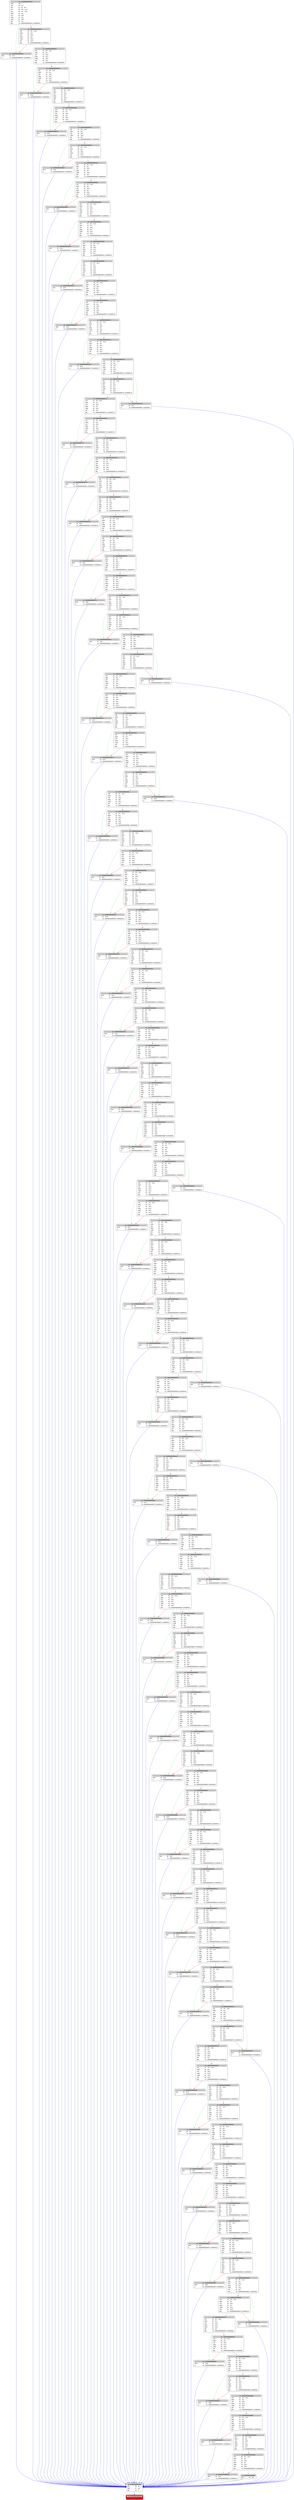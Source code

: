 digraph asm_graph {
8782389890505 [
shape="Mrecord" fontname="Courier New"label =<<table border="0" cellborder="0" cellpadding="3"><tr><td colspan="2" align="center" bgcolor="grey">loc_0000000000000A22</td></tr><tr><td align="left">LDR        R3, [R7, 0x4]</td></tr><tr><td align="left">ADDS       R3, 0x4</td></tr><tr><td align="left">LDR        R3, [R3]</td></tr><tr><td align="left">ADDS       R3, 0x1</td></tr><tr><td align="left">LDRB       R3, [R3]</td></tr><tr><td align="left">CMP        R3, 0x6C</td></tr><tr><td align="left">BEQ        loc_0000000000000A34:0x00000a34</td></tr></table>> ];
8782389857993 [
shape="Mrecord" fontname="Courier New"label =<<table border="0" cellborder="0" cellpadding="3"><tr><td colspan="2" align="center" bgcolor="grey">loc_0000000000000B30</td></tr><tr><td align="left">MOVS       R3, 0x8E</td></tr><tr><td align="left">B          loc_0000000000000DF2:0x00000df2</td></tr></table>> ];
8782389874189 [
shape="Mrecord" fontname="Courier New"label =<<table border="0" cellborder="0" cellpadding="3"><tr><td colspan="2" align="center" bgcolor="grey">loc_00000000000008F4</td></tr><tr><td align="left">MOVS       R3, 0x9A</td></tr><tr><td align="left">B          loc_0000000000000DF2:0x00000df2</td></tr></table>> ];
8782389857965 [
shape="Mrecord" fontname="Courier New"label =<<table border="0" cellborder="0" cellpadding="3"><tr><td colspan="2" align="center" bgcolor="grey">loc_0000000000000B14</td></tr><tr><td align="left">LDR        R3, [R7, 0x4]</td></tr><tr><td align="left">ADDS       R3, 0x4</td></tr><tr><td align="left">LDR        R3, [R3]</td></tr><tr><td align="left">ADDS       R3, 0xD</td></tr><tr><td align="left">LDRB       R3, [R3]</td></tr><tr><td align="left">CMP        R3, 0x0</td></tr><tr><td align="left">BEQ        loc_0000000000000B30:0x00000b30</td></tr></table>> ];
8782389874193 [
shape="Mrecord" fontname="Courier New"label =<<table border="0" cellborder="0" cellpadding="3"><tr><td colspan="2" align="center" bgcolor="grey">loc_00000000000008E6</td></tr><tr><td align="left">LDR        R3, [R7, 0x4]</td></tr><tr><td align="left">ADDS       R3, 0x4</td></tr><tr><td align="left">LDR        R3, [R3]</td></tr><tr><td align="left">ADDS       R3, 0x7</td></tr><tr><td align="left">LDRB       R3, [R3]</td></tr><tr><td align="left">CMP        R3, 0x4D</td></tr><tr><td align="left">BEQ        loc_00000000000008F8:0x000008f8</td></tr></table>> ];
8782389870101 [
shape="Mrecord" fontname="Courier New"label =<<table border="0" cellborder="0" cellpadding="3"><tr><td colspan="2" align="center" bgcolor="grey">loc_0000000000000878</td></tr><tr><td align="left">LDR        R3, [R7, 0x4]</td></tr><tr><td align="left">ADDS       R3, 0x4</td></tr><tr><td align="left">LDR        R3, [R3]</td></tr><tr><td align="left">ADDS       R3, 0x7</td></tr><tr><td align="left">LDRB       R3, [R3]</td></tr><tr><td align="left">CMP        R3, 0x0</td></tr><tr><td align="left">BEQ        loc_0000000000000894:0x00000894</td></tr></table>> ];
8782389838677 [
shape="Mrecord" fontname="Courier New"label =<<table border="0" cellborder="0" cellpadding="3"><tr><td colspan="2" align="center" bgcolor="grey">loc_0000000000000C62</td></tr><tr><td align="left">LDR        R3, [R7, 0x4]</td></tr><tr><td align="left">ADDS       R3, 0x4</td></tr><tr><td align="left">LDR        R3, [R3]</td></tr><tr><td align="left">ADDS       R3, 0x6</td></tr><tr><td align="left">LDRB       R3, [R3]</td></tr><tr><td align="left">CMP        R3, 0x52</td></tr><tr><td align="left">BEQ        loc_0000000000000C74:0x00000c74</td></tr></table>> ];
8782389853529 [
shape="Mrecord" fontname="Courier New"label =<<table border="0" cellborder="0" cellpadding="3"><tr><td colspan="2" align="center" bgcolor="grey">loc_0000000000000A74</td></tr><tr><td align="left">LDR        R3, [R7, 0x4]</td></tr><tr><td align="left">ADDS       R3, 0x4</td></tr><tr><td align="left">LDR        R3, [R3]</td></tr><tr><td align="left">ADDS       R3, 0x2</td></tr><tr><td align="left">LDRB       R3, [R3]</td></tr><tr><td align="left">CMP        R3, 0x0</td></tr><tr><td align="left">BEQ        loc_0000000000000A90:0x00000a90</td></tr></table>> ];
8782389838609 [
shape="Mrecord" fontname="Courier New"label =<<table border="0" cellborder="0" cellpadding="3"><tr><td colspan="2" align="center" bgcolor="grey">loc_0000000000000C50</td></tr><tr><td align="left">MOVS       R3, 0xAC</td></tr><tr><td align="left">B          loc_0000000000000DF2:0x00000df2</td></tr></table>> ];
8782389843081 [
shape="Mrecord" fontname="Courier New"label =<<table border="0" cellborder="0" cellpadding="3"><tr><td colspan="2" align="center" bgcolor="grey">loc_0000000000000D10</td></tr><tr><td align="left">MOVS       R3, 0x72</td></tr><tr><td align="left">B          loc_0000000000000DF2:0x00000df2</td></tr></table>> ];
8782389853493 [
shape="Mrecord" fontname="Courier New"label =<<table border="0" cellborder="0" cellpadding="3"><tr><td colspan="2" align="center" bgcolor="grey">loc_0000000000000A62</td></tr><tr><td align="left">LDR        R3, [R7, 0x4]</td></tr><tr><td align="left">ADDS       R3, 0x4</td></tr><tr><td align="left">LDR        R3, [R3]</td></tr><tr><td align="left">ADDS       R3, 0x6</td></tr><tr><td align="left">LDRB       R3, [R3]</td></tr><tr><td align="left">CMP        R3, 0x52</td></tr><tr><td align="left">BEQ        loc_0000000000000A74:0x00000a74</td></tr></table>> ];
8782389842989 [
shape="Mrecord" fontname="Courier New"label =<<table border="0" cellborder="0" cellpadding="3"><tr><td colspan="2" align="center" bgcolor="grey">loc_0000000000000CD4</td></tr><tr><td align="left">LDR        R3, [R7, 0x4]</td></tr><tr><td align="left">ADDS       R3, 0x4</td></tr><tr><td align="left">LDR        R3, [R3]</td></tr><tr><td align="left">ADDS       R3, 0xA</td></tr><tr><td align="left">LDRB       R3, [R3]</td></tr><tr><td align="left">CMP        R3, 0x0</td></tr><tr><td align="left">BEQ        loc_0000000000000CF0:0x00000cf0</td></tr></table>> ];
8782389838645 [
shape="Mrecord" fontname="Courier New"label =<<table border="0" cellborder="0" cellpadding="3"><tr><td colspan="2" align="center" bgcolor="grey">loc_0000000000000C54</td></tr><tr><td align="left">LDR        R3, [R7, 0x4]</td></tr><tr><td align="left">ADDS       R3, 0x4</td></tr><tr><td align="left">LDR        R3, [R3]</td></tr><tr><td align="left">ADDS       R3, 0x6</td></tr><tr><td align="left">LDRB       R3, [R3]</td></tr><tr><td align="left">CMP        R3, 0x0</td></tr><tr><td align="left">BEQ        loc_0000000000000C70:0x00000c70</td></tr></table>> ];
8782389842957 [
shape="Mrecord" fontname="Courier New"label =<<table border="0" cellborder="0" cellpadding="3"><tr><td colspan="2" align="center" bgcolor="grey">loc_0000000000000CD0</td></tr><tr><td align="left">MOVS       R3, 0x1</td></tr><tr><td align="left">B          loc_0000000000000DF2:0x00000df2</td></tr></table>> ];
8782389906489 [
shape="Mrecord" fontname="Courier New"label =<<table border="0" cellborder="0" cellpadding="3"><tr><td colspan="2" align="center" bgcolor="grey">loc_0000000000000614</td></tr><tr><td align="left">PUSH       &#0123;R7&#0125;</td></tr><tr><td align="left">SUB        SP, 0xC</td></tr><tr><td align="left">ADD        R7, SP, 0x0</td></tr><tr><td align="left">STR        R0, [R7, 0x4]</td></tr><tr><td align="left">LDR        R3, [R7, 0x4]</td></tr><tr><td align="left">ADDS       R3, 0x4</td></tr><tr><td align="left">LDR        R3, [R3]</td></tr><tr><td align="left">ADDS       R3, 0x6</td></tr><tr><td align="left">LDRB       R3, [R3]</td></tr><tr><td align="left">CMP        R3, 0x0</td></tr><tr><td align="left">BEQ        loc_0000000000000638:0x00000638</td></tr></table>> ];
8782389862449 [
shape="Mrecord" fontname="Courier New"label =<<table border="0" cellborder="0" cellpadding="3"><tr><td colspan="2" align="center" bgcolor="grey">loc_0000000000000B54</td></tr><tr><td align="left">LDR        R3, [R7, 0x4]</td></tr><tr><td align="left">ADDS       R3, 0x4</td></tr><tr><td align="left">LDR        R3, [R3]</td></tr><tr><td align="left">ADDS       R3, 0xC</td></tr><tr><td align="left">LDRB       R3, [R3]</td></tr><tr><td align="left">CMP        R3, 0x0</td></tr><tr><td align="left">BEQ        loc_0000000000000B70:0x00000b70</td></tr></table>> ];
8782389915189 [
shape="Mrecord" fontname="Courier New"label =<<table border="0" cellborder="0" cellpadding="3"><tr><td colspan="2" align="center" bgcolor="grey">loc_0000000000000678</td></tr><tr><td align="left">MOVS       R3, 0x5A</td></tr><tr><td align="left">B          loc_0000000000000DF2:0x00000df2</td></tr></table>> ];
8782389846793 [
shape="Mrecord" fontname="Courier New"label =<<table border="0" cellborder="0" cellpadding="3"><tr><td colspan="2" align="center" bgcolor="grey">loc_0000000000000D4C</td></tr><tr><td align="left">MOVS       R3, 0xB3</td></tr><tr><td align="left">B          loc_0000000000000DF2:0x00000df2</td></tr></table>> ];
8782389870137 [
shape="Mrecord" fontname="Courier New"label =<<table border="0" cellborder="0" cellpadding="3"><tr><td colspan="2" align="center" bgcolor="grey">loc_0000000000000886</td></tr><tr><td align="left">LDR        R3, [R7, 0x4]</td></tr><tr><td align="left">ADDS       R3, 0x4</td></tr><tr><td align="left">LDR        R3, [R3]</td></tr><tr><td align="left">ADDS       R3, 0x7</td></tr><tr><td align="left">LDRB       R3, [R3]</td></tr><tr><td align="left">CMP        R3, 0x4D</td></tr><tr><td align="left">BEQ        loc_0000000000000898:0x00000898</td></tr></table>> ];
8782389818697 [
shape="Mrecord" fontname="Courier New"label =<<table border="0" cellborder="0" cellpadding="3"><tr><td colspan="2" align="center" bgcolor="grey">loc_0000000000000DEC</td></tr><tr><td align="left">MOVS       R3, 0x3C</td></tr><tr><td align="left">B          loc_0000000000000DF2:0x00000df2</td></tr></table>> ];
8782389857857 [
shape="Mrecord" fontname="Courier New"label =<<table border="0" cellborder="0" cellpadding="3"><tr><td colspan="2" align="center" bgcolor="grey">loc_0000000000000AF0</td></tr><tr><td align="left">MOVS       R3, 0x48</td></tr><tr><td align="left">B          loc_0000000000000DF2:0x00000df2</td></tr></table>> ];
8782389858029 [
shape="Mrecord" fontname="Courier New"label =<<table border="0" cellborder="0" cellpadding="3"><tr><td colspan="2" align="center" bgcolor="grey">loc_0000000000000B34</td></tr><tr><td align="left">LDR        R3, [R7, 0x4]</td></tr><tr><td align="left">ADDS       R3, 0x4</td></tr><tr><td align="left">LDR        R3, [R3]</td></tr><tr><td align="left">ADDS       R3, 0x8</td></tr><tr><td align="left">LDRB       R3, [R3]</td></tr><tr><td align="left">CMP        R3, 0x0</td></tr><tr><td align="left">BEQ        loc_0000000000000B50:0x00000b50</td></tr></table>> ];
8782389857861 [
shape="Mrecord" fontname="Courier New"label =<<table border="0" cellborder="0" cellpadding="3"><tr><td colspan="2" align="center" bgcolor="grey">loc_0000000000000AE2</td></tr><tr><td align="left">LDR        R3, [R7, 0x4]</td></tr><tr><td align="left">ADDS       R3, 0x4</td></tr><tr><td align="left">LDR        R3, [R3]</td></tr><tr><td align="left">ADDS       R3, 0xE</td></tr><tr><td align="left">LDRB       R3, [R3]</td></tr><tr><td align="left">CMP        R3, 0x74</td></tr><tr><td align="left">BEQ        loc_0000000000000AF4:0x00000af4</td></tr></table>> ];
8782389915233 [
shape="Mrecord" fontname="Courier New"label =<<table border="0" cellborder="0" cellpadding="3"><tr><td colspan="2" align="center" bgcolor="grey">loc_000000000000067C</td></tr><tr><td align="left">LDR        R3, [R7, 0x4]</td></tr><tr><td align="left">ADDS       R3, 0x4</td></tr><tr><td align="left">LDR        R3, [R3]</td></tr><tr><td align="left">LDRB       R3, [R3]</td></tr><tr><td align="left">CMP        R3, 0x0</td></tr><tr><td align="left">BEQ        loc_0000000000000694:0x00000694</td></tr></table>> ];
8782389843017 [
shape="Mrecord" fontname="Courier New"label =<<table border="0" cellborder="0" cellpadding="3"><tr><td colspan="2" align="center" bgcolor="grey">loc_0000000000000CF0</td></tr><tr><td align="left">MOVS       R3, 0x5D</td></tr><tr><td align="left">B          loc_0000000000000DF2:0x00000df2</td></tr></table>> ];
8782389862477 [
shape="Mrecord" fontname="Courier New"label =<<table border="0" cellborder="0" cellpadding="3"><tr><td colspan="2" align="center" bgcolor="grey">loc_0000000000000B70</td></tr><tr><td align="left">MOVS       R3, 0x7E</td></tr><tr><td align="left">B          loc_0000000000000DF2:0x00000df2</td></tr></table>> ];
8782389866253 [
shape="Mrecord" fontname="Courier New"label =<<table border="0" cellborder="0" cellpadding="3"><tr><td colspan="2" align="center" bgcolor="grey">loc_0000000000000806</td></tr><tr><td align="left">LDR        R3, [R7, 0x4]</td></tr><tr><td align="left">ADDS       R3, 0x4</td></tr><tr><td align="left">LDR        R3, [R3]</td></tr><tr><td align="left">ADDS       R3, 0x13</td></tr><tr><td align="left">LDRB       R3, [R3]</td></tr><tr><td align="left">CMP        R3, 0x72</td></tr><tr><td align="left">BEQ        loc_0000000000000818:0x00000818</td></tr></table>> ];
8782389874257 [
shape="Mrecord" fontname="Courier New"label =<<table border="0" cellborder="0" cellpadding="3"><tr><td colspan="2" align="center" bgcolor="grey">loc_0000000000000914</td></tr><tr><td align="left">MOVS       R3, 0x6C</td></tr><tr><td align="left">B          loc_0000000000000DF2:0x00000df2</td></tr></table>> ];
8782389874261 [
shape="Mrecord" fontname="Courier New"label =<<table border="0" cellborder="0" cellpadding="3"><tr><td colspan="2" align="center" bgcolor="grey">loc_0000000000000906</td></tr><tr><td align="left">LDR        R3, [R7, 0x4]</td></tr><tr><td align="left">ADDS       R3, 0x4</td></tr><tr><td align="left">LDR        R3, [R3]</td></tr><tr><td align="left">ADDS       R3, 0x14</td></tr><tr><td align="left">LDRB       R3, [R3]</td></tr><tr><td align="left">CMP        R3, 0x79</td></tr><tr><td align="left">BEQ        loc_0000000000000918:0x00000918</td></tr></table>> ];
8782389853625 [
shape="Mrecord" fontname="Courier New"label =<<table border="0" cellborder="0" cellpadding="3"><tr><td colspan="2" align="center" bgcolor="grey">loc_0000000000000AA2</td></tr><tr><td align="left">LDR        R3, [R7, 0x4]</td></tr><tr><td align="left">ADDS       R3, 0x4</td></tr><tr><td align="left">LDR        R3, [R3]</td></tr><tr><td align="left">ADDS       R3, 0xA</td></tr><tr><td align="left">LDRB       R3, [R3]</td></tr><tr><td align="left">CMP        R3, 0x73</td></tr><tr><td align="left">BEQ        loc_0000000000000AB4:0x00000ab4</td></tr></table>> ];
8782389874269 [
shape="Mrecord" fontname="Courier New"label =<<table border="0" cellborder="0" cellpadding="3"><tr><td colspan="2" align="center" bgcolor="grey">loc_0000000000000964</td></tr><tr><td align="left">LDR        R3, [R7, 0x4]</td></tr><tr><td align="left">ADDS       R3, 0x4</td></tr><tr><td align="left">LDR        R3, [R3]</td></tr><tr><td align="left">LDRB       R3, [R3]</td></tr><tr><td align="left">CMP        R3, 0x46</td></tr><tr><td align="left">BEQ        loc_0000000000000974:0x00000974</td></tr></table>> ];
8782389870177 [
shape="Mrecord" fontname="Courier New"label =<<table border="0" cellborder="0" cellpadding="3"><tr><td colspan="2" align="center" bgcolor="grey">loc_0000000000000898</td></tr><tr><td align="left">LDR        R3, [R7, 0x4]</td></tr><tr><td align="left">ADDS       R3, 0x4</td></tr><tr><td align="left">LDR        R3, [R3]</td></tr><tr><td align="left">ADDS       R3, 0xB</td></tr><tr><td align="left">LDRB       R3, [R3]</td></tr><tr><td align="left">CMP        R3, 0x0</td></tr><tr><td align="left">BEQ        loc_00000000000008B4:0x000008b4</td></tr></table>> ];
8782389853461 [
shape="Mrecord" fontname="Courier New"label =<<table border="0" cellborder="0" cellpadding="3"><tr><td colspan="2" align="center" bgcolor="grey">loc_0000000000000A54</td></tr><tr><td align="left">LDR        R3, [R7, 0x4]</td></tr><tr><td align="left">ADDS       R3, 0x4</td></tr><tr><td align="left">LDR        R3, [R3]</td></tr><tr><td align="left">ADDS       R3, 0x6</td></tr><tr><td align="left">LDRB       R3, [R3]</td></tr><tr><td align="left">CMP        R3, 0x0</td></tr><tr><td align="left">BEQ        loc_0000000000000A70:0x00000a70</td></tr></table>> ];
8782389846829 [
shape="Mrecord" fontname="Courier New"label =<<table border="0" cellborder="0" cellpadding="3"><tr><td colspan="2" align="center" bgcolor="grey">loc_0000000000000D50</td></tr><tr><td align="left">LDR        R3, [R7, 0x4]</td></tr><tr><td align="left">ADDS       R3, 0x4</td></tr><tr><td align="left">LDR        R3, [R3]</td></tr><tr><td align="left">ADDS       R3, 0x7</td></tr><tr><td align="left">LDRB       R3, [R3]</td></tr><tr><td align="left">CMP        R3, 0x0</td></tr><tr><td align="left">BEQ        loc_0000000000000D6C:0x00000d6c</td></tr></table>> ];
8782389882129 [
shape="Mrecord" fontname="Courier New"label =<<table border="0" cellborder="0" cellpadding="3"><tr><td colspan="2" align="center" bgcolor="grey">loc_00000000000009D4</td></tr><tr><td align="left">LDR        R3, [R7, 0x4]</td></tr><tr><td align="left">ADDS       R3, 0x4</td></tr><tr><td align="left">LDR        R3, [R3]</td></tr><tr><td align="left">ADDS       R3, 0x13</td></tr><tr><td align="left">LDRB       R3, [R3]</td></tr><tr><td align="left">CMP        R3, 0x0</td></tr><tr><td align="left">BEQ        loc_00000000000009F0:0x000009f0</td></tr></table>> ];
8782389857897 [
shape="Mrecord" fontname="Courier New"label =<<table border="0" cellborder="0" cellpadding="3"><tr><td colspan="2" align="center" bgcolor="grey">loc_0000000000000AF4</td></tr><tr><td align="left">LDR        R3, [R7, 0x4]</td></tr><tr><td align="left">ADDS       R3, 0x4</td></tr><tr><td align="left">LDR        R3, [R3]</td></tr><tr><td align="left">ADDS       R3, 0x9</td></tr><tr><td align="left">LDRB       R3, [R3]</td></tr><tr><td align="left">CMP        R3, 0x0</td></tr><tr><td align="left">BEQ        loc_0000000000000B10:0x00000b10</td></tr></table>> ];
8782389843053 [
shape="Mrecord" fontname="Courier New"label =<<table border="0" cellborder="0" cellpadding="3"><tr><td colspan="2" align="center" bgcolor="grey">loc_0000000000000CF4</td></tr><tr><td align="left">LDR        R3, [R7, 0x4]</td></tr><tr><td align="left">ADDS       R3, 0x4</td></tr><tr><td align="left">LDR        R3, [R3]</td></tr><tr><td align="left">ADDS       R3, 0x5</td></tr><tr><td align="left">LDRB       R3, [R3]</td></tr><tr><td align="left">CMP        R3, 0x0</td></tr><tr><td align="left">BEQ        loc_0000000000000D10:0x00000d10</td></tr></table>> ];
8782389890493 [
shape="Mrecord" fontname="Courier New"label =<<table border="0" cellborder="0" cellpadding="3"><tr><td colspan="2" align="center" bgcolor="grey">loc_0000000000000778</td></tr><tr><td align="left">LDR        R3, [R7, 0x4]</td></tr><tr><td align="left">ADDS       R3, 0x4</td></tr><tr><td align="left">LDR        R3, [R3]</td></tr><tr><td align="left">ADDS       R3, 0x9</td></tr><tr><td align="left">LDRB       R3, [R3]</td></tr><tr><td align="left">CMP        R3, 0x0</td></tr><tr><td align="left">BEQ        loc_0000000000000794:0x00000794</td></tr></table>> ];
8782389862513 [
shape="Mrecord" fontname="Courier New"label =<<table border="0" cellborder="0" cellpadding="3"><tr><td colspan="2" align="center" bgcolor="grey">loc_0000000000000B74</td></tr><tr><td align="left">LDR        R3, [R7, 0x4]</td></tr><tr><td align="left">ADDS       R3, 0x4</td></tr><tr><td align="left">LDR        R3, [R3]</td></tr><tr><td align="left">ADDS       R3, 0x3</td></tr><tr><td align="left">LDRB       R3, [R3]</td></tr><tr><td align="left">CMP        R3, 0x0</td></tr><tr><td align="left">BEQ        loc_0000000000000B90:0x00000b90</td></tr></table>> ];
8782389847017 [
shape="Mrecord" fontname="Courier New"label =<<table border="0" cellborder="0" cellpadding="3"><tr><td colspan="2" align="center" bgcolor="grey">loc_0000000000000DB0</td></tr><tr><td align="left">LDR        R3, [R7, 0x4]</td></tr><tr><td align="left">ADDS       R3, 0x4</td></tr><tr><td align="left">LDR        R3, [R3]</td></tr><tr><td align="left">ADDS       R3, 0x14</td></tr><tr><td align="left">LDRB       R3, [R3]</td></tr><tr><td align="left">CMP        R3, 0x0</td></tr><tr><td align="left">BEQ        loc_0000000000000DCC:0x00000dcc</td></tr></table>> ];
8782389906549 [
shape="Mrecord" fontname="Courier New"label =<<table border="0" cellborder="0" cellpadding="3"><tr><td colspan="2" align="center" bgcolor="grey">loc_0000000000000638</td></tr><tr><td align="left">MOVS       R3, 0xC2</td></tr><tr><td align="left">B          loc_0000000000000DF2:0x00000df2</td></tr></table>> ];
8782389818729 [
shape="Mrecord" fontname="Courier New"label =<<table border="0" cellborder="0" cellpadding="3"><tr><td colspan="2" align="center" bgcolor="grey">loc_0000000000000DF0</td></tr><tr><td align="left">MOVS       R3, 0x0</td></tr></table>> ];
8782389906553 [
shape="Mrecord" fontname="Courier New"label =<<table border="0" cellborder="0" cellpadding="3"><tr><td colspan="2" align="center" bgcolor="grey">loc_000000000000062A</td></tr><tr><td align="left">LDR        R3, [R7, 0x4]</td></tr><tr><td align="left">ADDS       R3, 0x4</td></tr><tr><td align="left">LDR        R3, [R3]</td></tr><tr><td align="left">ADDS       R3, 0x6</td></tr><tr><td align="left">LDRB       R3, [R3]</td></tr><tr><td align="left">CMP        R3, 0x52</td></tr><tr><td align="left">BEQ        loc_000000000000063C:0x0000063c</td></tr></table>> ];
8782389862525 [
shape="Mrecord" fontname="Courier New"label =<<table border="0" cellborder="0" cellpadding="3"><tr><td colspan="2" align="center" bgcolor="grey">loc_0000000000000C82</td></tr><tr><td align="left">LDR        R3, [R7, 0x4]</td></tr><tr><td align="left">ADDS       R3, 0x4</td></tr><tr><td align="left">LDR        R3, [R3]</td></tr><tr><td align="left">ADDS       R3, 0xD</td></tr><tr><td align="left">LDRB       R3, [R3]</td></tr><tr><td align="left">CMP        R3, 0x6F</td></tr><tr><td align="left">BEQ        loc_0000000000000C94:0x00000c94</td></tr></table>> ];
8782389915157 [
shape="Mrecord" fontname="Courier New"label =<<table border="0" cellborder="0" cellpadding="3"><tr><td colspan="2" align="center" bgcolor="grey">loc_000000000000065C</td></tr><tr><td align="left">LDR        R3, [R7, 0x4]</td></tr><tr><td align="left">ADDS       R3, 0x4</td></tr><tr><td align="left">LDR        R3, [R3]</td></tr><tr><td align="left">ADDS       R3, 0xF</td></tr><tr><td align="left">LDRB       R3, [R3]</td></tr><tr><td align="left">CMP        R3, 0x0</td></tr><tr><td align="left">BEQ        loc_0000000000000678:0x00000678</td></tr></table>> ];
8782389915265 [
shape="Mrecord" fontname="Courier New"label =<<table border="0" cellborder="0" cellpadding="3"><tr><td colspan="2" align="center" bgcolor="grey">loc_0000000000000688</td></tr><tr><td align="left">LDR        R3, [R7, 0x4]</td></tr><tr><td align="left">ADDS       R3, 0x4</td></tr><tr><td align="left">LDR        R3, [R3]</td></tr><tr><td align="left">LDRB       R3, [R3]</td></tr><tr><td align="left">CMP        R3, 0x46</td></tr><tr><td align="left">BEQ        loc_0000000000000698:0x00000698</td></tr></table>> ];
8782389870213 [
shape="Mrecord" fontname="Courier New"label =<<table border="0" cellborder="0" cellpadding="3"><tr><td colspan="2" align="center" bgcolor="grey">loc_00000000000008A6</td></tr><tr><td align="left">LDR        R3, [R7, 0x4]</td></tr><tr><td align="left">ADDS       R3, 0x4</td></tr><tr><td align="left">LDR        R3, [R3]</td></tr><tr><td align="left">ADDS       R3, 0xB</td></tr><tr><td align="left">LDRB       R3, [R3]</td></tr><tr><td align="left">CMP        R3, 0x5F</td></tr><tr><td align="left">BEQ        loc_00000000000008B8:0x000008b8</td></tr></table>> ];
8782389833873 [
shape="Mrecord" fontname="Courier New"label =<<table border="0" cellborder="0" cellpadding="3"><tr><td colspan="2" align="center" bgcolor="grey">loc_0000000000000C10</td></tr><tr><td align="left">MOVS       R3, 0xA2</td></tr><tr><td align="left">B          loc_0000000000000DF2:0x00000df2</td></tr></table>> ];
8782389857929 [
shape="Mrecord" fontname="Courier New"label =<<table border="0" cellborder="0" cellpadding="3"><tr><td colspan="2" align="center" bgcolor="grey">loc_0000000000000B02</td></tr><tr><td align="left">LDR        R3, [R7, 0x4]</td></tr><tr><td align="left">ADDS       R3, 0x4</td></tr><tr><td align="left">LDR        R3, [R3]</td></tr><tr><td align="left">ADDS       R3, 0x9</td></tr><tr><td align="left">LDRB       R3, [R3]</td></tr><tr><td align="left">CMP        R3, 0x49</td></tr><tr><td align="left">BEQ        loc_0000000000000B14:0x00000b14</td></tr></table>> ];
8782389862413 [
shape="Mrecord" fontname="Courier New"label =<<table border="0" cellborder="0" cellpadding="3"><tr><td colspan="2" align="center" bgcolor="grey">loc_0000000000000B50</td></tr><tr><td align="left">MOVS       R3, 0x93</td></tr><tr><td align="left">B          loc_0000000000000DF2:0x00000df2</td></tr></table>> ];
8782389862541 [
shape="Mrecord" fontname="Courier New"label =<<table border="0" cellborder="0" cellpadding="3"><tr><td colspan="2" align="center" bgcolor="grey">loc_0000000000000B90</td></tr><tr><td align="left">MOVS       R3, 0x2C</td></tr><tr><td align="left">B          loc_0000000000000DF2:0x00000df2</td></tr></table>> ];
8782389838765 [
shape="Mrecord" fontname="Courier New"label =<<table border="0" cellborder="0" cellpadding="3"><tr><td colspan="2" align="center" bgcolor="grey">loc_0000000000000C94</td></tr><tr><td align="left">LDR        R3, [R7, 0x4]</td></tr><tr><td align="left">ADDS       R3, 0x4</td></tr><tr><td align="left">LDR        R3, [R3]</td></tr><tr><td align="left">ADDS       R3, 0x10</td></tr><tr><td align="left">LDRB       R3, [R3]</td></tr><tr><td align="left">CMP        R3, 0x0</td></tr><tr><td align="left">BEQ        loc_0000000000000CB0:0x00000cb0</td></tr></table>> ];
8782389906621 [
shape="Mrecord" fontname="Courier New"label =<<table border="0" cellborder="0" cellpadding="3"><tr><td colspan="2" align="center" bgcolor="grey">loc_000000000000063C</td></tr><tr><td align="left">LDR        R3, [R7, 0x4]</td></tr><tr><td align="left">ADDS       R3, 0x4</td></tr><tr><td align="left">LDR        R3, [R3]</td></tr><tr><td align="left">ADDS       R3, 0x12</td></tr><tr><td align="left">LDRB       R3, [R3]</td></tr><tr><td align="left">CMP        R3, 0x0</td></tr><tr><td align="left">BEQ        loc_0000000000000658:0x00000658</td></tr></table>> ];
8782389843165 [
shape="Mrecord" fontname="Courier New"label =<<table border="0" cellborder="0" cellpadding="3"><tr><td colspan="2" align="center" bgcolor="grey">loc_0000000000000D30</td></tr><tr><td align="left">LDR        R3, [R7, 0x4]</td></tr><tr><td align="left">ADDS       R3, 0x4</td></tr><tr><td align="left">LDR        R3, [R3]</td></tr><tr><td align="left">ADDS       R3, 0x8</td></tr><tr><td align="left">LDRB       R3, [R3]</td></tr><tr><td align="left">CMP        R3, 0x0</td></tr><tr><td align="left">BEQ        loc_0000000000000D4C:0x00000d4c</td></tr></table>> ];
8782389838613 [
shape="Mrecord" fontname="Courier New"label =<<table border="0" cellborder="0" cellpadding="3"><tr><td colspan="2" align="center" bgcolor="grey">loc_0000000000000C42</td></tr><tr><td align="left">LDR        R3, [R7, 0x4]</td></tr><tr><td align="left">ADDS       R3, 0x4</td></tr><tr><td align="left">LDR        R3, [R3]</td></tr><tr><td align="left">ADDS       R3, 0xF</td></tr><tr><td align="left">LDRB       R3, [R3]</td></tr><tr><td align="left">CMP        R3, 0x5F</td></tr><tr><td align="left">BEQ        loc_0000000000000C54:0x00000c54</td></tr></table>> ];
8782389874325 [
shape="Mrecord" fontname="Courier New"label =<<table border="0" cellborder="0" cellpadding="3"><tr><td colspan="2" align="center" bgcolor="grey">loc_0000000000000934</td></tr><tr><td align="left">MOVS       R3, 0x82</td></tr><tr><td align="left">B          loc_0000000000000DF2:0x00000df2</td></tr></table>> ];
8782389915289 [
shape="Mrecord" fontname="Courier New"label =<<table border="0" cellborder="0" cellpadding="3"><tr><td colspan="2" align="center" bgcolor="grey">loc_0000000000000694</td></tr><tr><td align="left">MOVS       R3, 0x2D</td></tr><tr><td align="left">B          loc_0000000000000DF2:0x00000df2</td></tr></table>> ];
8782389915293 [
shape="Mrecord" fontname="Courier New"label =<<table border="0" cellborder="0" cellpadding="3"><tr><td colspan="2" align="center" bgcolor="grey">loc_0000000000000698</td></tr><tr><td align="left">LDR        R3, [R7, 0x4]</td></tr><tr><td align="left">ADDS       R3, 0x4</td></tr><tr><td align="left">LDR        R3, [R3]</td></tr><tr><td align="left">ADDS       R3, 0xC</td></tr><tr><td align="left">LDRB       R3, [R3]</td></tr><tr><td align="left">CMP        R3, 0x0</td></tr><tr><td align="left">BEQ        loc_00000000000006B4:0x000006b4</td></tr></table>> ];
8782389915333 [
shape="Mrecord" fontname="Courier New"label =<<table border="0" cellborder="0" cellpadding="3"><tr><td colspan="2" align="center" bgcolor="grey">loc_00000000000006B4</td></tr><tr><td align="left">MOVS       R3, 0x64</td></tr><tr><td align="left">B          loc_0000000000000DF2:0x00000df2</td></tr></table>> ];
8782389846797 [
shape="Mrecord" fontname="Courier New"label =<<table border="0" cellborder="0" cellpadding="3"><tr><td colspan="2" align="center" bgcolor="grey">loc_0000000000000D3E</td></tr><tr><td align="left">LDR        R3, [R7, 0x4]</td></tr><tr><td align="left">ADDS       R3, 0x4</td></tr><tr><td align="left">LDR        R3, [R3]</td></tr><tr><td align="left">ADDS       R3, 0x8</td></tr><tr><td align="left">LDRB       R3, [R3]</td></tr><tr><td align="left">CMP        R3, 0x5F</td></tr><tr><td align="left">BEQ        loc_0000000000000D50:0x00000d50</td></tr></table>> ];
8782389890417 [
shape="Mrecord" fontname="Courier New"label =<<table border="0" cellborder="0" cellpadding="3"><tr><td colspan="2" align="center" bgcolor="grey">loc_0000000000000758</td></tr><tr><td align="left">LDR        R3, [R7, 0x4]</td></tr><tr><td align="left">ADDS       R3, 0x4</td></tr><tr><td align="left">LDR        R3, [R3]</td></tr><tr><td align="left">ADDS       R3, 0xA</td></tr><tr><td align="left">LDRB       R3, [R3]</td></tr><tr><td align="left">CMP        R3, 0x0</td></tr><tr><td align="left">BEQ        loc_0000000000000774:0x00000774</td></tr></table>> ];
8782389906601 [
shape="Mrecord" fontname="Courier New"label =<<table border="0" cellborder="0" cellpadding="3"><tr><td colspan="2" align="center" bgcolor="grey">loc_0000000000000DF2</td></tr><tr><td align="left">MOV        R0, R3</td></tr><tr><td align="left">ADDS       R7, 0xC</td></tr><tr><td align="left">MOV        SP, R7</td></tr></table>> ];
8782389874229 [
shape="Mrecord" fontname="Courier New"label =<<table border="0" cellborder="0" cellpadding="3"><tr><td colspan="2" align="center" bgcolor="grey">loc_00000000000008F8</td></tr><tr><td align="left">LDR        R3, [R7, 0x4]</td></tr><tr><td align="left">ADDS       R3, 0x4</td></tr><tr><td align="left">LDR        R3, [R3]</td></tr><tr><td align="left">ADDS       R3, 0x14</td></tr><tr><td align="left">LDRB       R3, [R3]</td></tr><tr><td align="left">CMP        R3, 0x0</td></tr><tr><td align="left">BEQ        loc_0000000000000914:0x00000914</td></tr></table>> ];
8782389882225 [
shape="Mrecord" fontname="Courier New"label =<<table border="0" cellborder="0" cellpadding="3"><tr><td colspan="2" align="center" bgcolor="grey">loc_0000000000000A10</td></tr><tr><td align="left">MOVS       R3, 0x98</td></tr><tr><td align="left">B          loc_0000000000000DF2:0x00000df2</td></tr></table>> ];
8782389862577 [
shape="Mrecord" fontname="Courier New"label =<<table border="0" cellborder="0" cellpadding="3"><tr><td colspan="2" align="center" bgcolor="grey">loc_0000000000000B94</td></tr><tr><td align="left">LDR        R3, [R7, 0x4]</td></tr><tr><td align="left">ADDS       R3, 0x4</td></tr><tr><td align="left">LDR        R3, [R3]</td></tr><tr><td align="left">ADDS       R3, 0xB</td></tr><tr><td align="left">LDRB       R3, [R3]</td></tr><tr><td align="left">CMP        R3, 0x0</td></tr><tr><td align="left">BEQ        loc_0000000000000BB0:0x00000bb0</td></tr></table>> ];
8782389846985 [
shape="Mrecord" fontname="Courier New"label =<<table border="0" cellborder="0" cellpadding="3"><tr><td colspan="2" align="center" bgcolor="grey">loc_0000000000000DAC</td></tr><tr><td align="left">MOVS       R3, 0xBB</td></tr><tr><td align="left">B          loc_0000000000000DF2:0x00000df2</td></tr></table>> ];
8782389833909 [
shape="Mrecord" fontname="Courier New"label =<<table border="0" cellborder="0" cellpadding="3"><tr><td colspan="2" align="center" bgcolor="grey">loc_0000000000000C14</td></tr><tr><td align="left">LDR        R3, [R7, 0x4]</td></tr><tr><td align="left">ADDS       R3, 0x4</td></tr><tr><td align="left">LDR        R3, [R3]</td></tr><tr><td align="left">ADDS       R3, 0x2</td></tr><tr><td align="left">LDRB       R3, [R3]</td></tr><tr><td align="left">CMP        R3, 0x0</td></tr><tr><td align="left">BEQ        loc_0000000000000C30:0x00000c30</td></tr></table>> ];
8782389818701 [
shape="Mrecord" fontname="Courier New"label =<<table border="0" cellborder="0" cellpadding="3"><tr><td colspan="2" align="center" bgcolor="grey">loc_0000000000000DDE</td></tr><tr><td align="left">LDR        R3, [R7, 0x4]</td></tr><tr><td align="left">ADDS       R3, 0x4</td></tr><tr><td align="left">LDR        R3, [R3]</td></tr><tr><td align="left">ADDS       R3, 0x1</td></tr><tr><td align="left">LDRB       R3, [R3]</td></tr><tr><td align="left">CMP        R3, 0x6C</td></tr><tr><td align="left">BEQ        loc_0000000000000DF0:0x00000df0</td></tr></table>> ];
8782389915337 [
shape="Mrecord" fontname="Courier New"label =<<table border="0" cellborder="0" cellpadding="3"><tr><td colspan="2" align="center" bgcolor="grey">loc_00000000000006A6</td></tr><tr><td align="left">LDR        R3, [R7, 0x4]</td></tr><tr><td align="left">ADDS       R3, 0x4</td></tr><tr><td align="left">LDR        R3, [R3]</td></tr><tr><td align="left">ADDS       R3, 0xC</td></tr><tr><td align="left">LDRB       R3, [R3]</td></tr><tr><td align="left">CMP        R3, 0x4E</td></tr><tr><td align="left">BEQ        loc_00000000000006B8:0x000006b8</td></tr></table>> ];
8782389833845 [
shape="Mrecord" fontname="Courier New"label =<<table border="0" cellborder="0" cellpadding="3"><tr><td colspan="2" align="center" bgcolor="grey">loc_0000000000000BF4</td></tr><tr><td align="left">LDR        R3, [R7, 0x4]</td></tr><tr><td align="left">ADDS       R3, 0x4</td></tr><tr><td align="left">LDR        R3, [R3]</td></tr><tr><td align="left">ADDS       R3, 0x9</td></tr><tr><td align="left">LDRB       R3, [R3]</td></tr><tr><td align="left">CMP        R3, 0x0</td></tr><tr><td align="left">BEQ        loc_0000000000000C10:0x00000c10</td></tr></table>> ];
8782389818633 [
shape="Mrecord" fontname="Courier New"label =<<table border="0" cellborder="0" cellpadding="3"><tr><td colspan="2" align="center" bgcolor="grey">loc_0000000000000DCC</td></tr><tr><td align="left">MOVS       R3, 0x1B</td></tr><tr><td align="left">B          loc_0000000000000DF2:0x00000df2</td></tr></table>> ];
8782389874365 [
shape="Mrecord" fontname="Courier New"label =<<table border="0" cellborder="0" cellpadding="3"><tr><td colspan="2" align="center" bgcolor="grey">loc_0000000000000938</td></tr><tr><td align="left">LDR        R3, [R7, 0x4]</td></tr><tr><td align="left">ADDS       R3, 0x4</td></tr><tr><td align="left">LDR        R3, [R3]</td></tr><tr><td align="left">ADDS       R3, 0x4</td></tr><tr><td align="left">LDRB       R3, [R3]</td></tr><tr><td align="left">CMP        R3, 0x0</td></tr><tr><td align="left">BEQ        loc_0000000000000954:0x00000954</td></tr></table>> ];
8782389882229 [
shape="Mrecord" fontname="Courier New"label =<<table border="0" cellborder="0" cellpadding="3"><tr><td colspan="2" align="center" bgcolor="grey">loc_0000000000000A02</td></tr><tr><td align="left">LDR        R3, [R7, 0x4]</td></tr><tr><td align="left">ADDS       R3, 0x4</td></tr><tr><td align="left">LDR        R3, [R3]</td></tr><tr><td align="left">ADDS       R3, 0xF</td></tr><tr><td align="left">LDRB       R3, [R3]</td></tr><tr><td align="left">CMP        R3, 0x5F</td></tr><tr><td align="left">BEQ        loc_0000000000000A14:0x00000a14</td></tr></table>> ];
8782389878185 [
shape="Mrecord" fontname="Courier New"label =<<table border="0" cellborder="0" cellpadding="3"><tr><td colspan="2" align="center" bgcolor="grey">loc_00000000000009A2</td></tr><tr><td align="left">LDR        R3, [R7, 0x4]</td></tr><tr><td align="left">ADDS       R3, 0x4</td></tr><tr><td align="left">LDR        R3, [R3]</td></tr><tr><td align="left">ADDS       R3, 0xB</td></tr><tr><td align="left">LDRB       R3, [R3]</td></tr><tr><td align="left">CMP        R3, 0x5F</td></tr><tr><td align="left">BEQ        loc_00000000000009B4:0x000009b4</td></tr></table>> ];
8782389870277 [
shape="Mrecord" fontname="Courier New"label =<<table border="0" cellborder="0" cellpadding="3"><tr><td colspan="2" align="center" bgcolor="grey">loc_00000000000008D4</td></tr><tr><td align="left">MOVS       R3, 0x6F</td></tr><tr><td align="left">B          loc_0000000000000DF2:0x00000df2</td></tr></table>> ];
8782389870281 [
shape="Mrecord" fontname="Courier New"label =<<table border="0" cellborder="0" cellpadding="3"><tr><td colspan="2" align="center" bgcolor="grey">loc_00000000000008C6</td></tr><tr><td align="left">LDR        R3, [R7, 0x4]</td></tr><tr><td align="left">ADDS       R3, 0x4</td></tr><tr><td align="left">LDR        R3, [R3]</td></tr><tr><td align="left">ADDS       R3, 0x11</td></tr><tr><td align="left">LDRB       R3, [R3]</td></tr><tr><td align="left">CMP        R3, 0x63</td></tr><tr><td align="left">BEQ        loc_00000000000008D8:0x000008d8</td></tr></table>> ];
8782389857997 [
shape="Mrecord" fontname="Courier New"label =<<table border="0" cellborder="0" cellpadding="3"><tr><td colspan="2" align="center" bgcolor="grey">loc_0000000000000B22</td></tr><tr><td align="left">LDR        R3, [R7, 0x4]</td></tr><tr><td align="left">ADDS       R3, 0x4</td></tr><tr><td align="left">LDR        R3, [R3]</td></tr><tr><td align="left">ADDS       R3, 0xD</td></tr><tr><td align="left">LDRB       R3, [R3]</td></tr><tr><td align="left">CMP        R3, 0x6F</td></tr><tr><td align="left">BEQ        loc_0000000000000B34:0x00000b34</td></tr></table>> ];
8782389862605 [
shape="Mrecord" fontname="Courier New"label =<<table border="0" cellborder="0" cellpadding="3"><tr><td colspan="2" align="center" bgcolor="grey">loc_0000000000000BB0</td></tr><tr><td align="left">MOVS       R3, 0xB3</td></tr><tr><td align="left">B          loc_0000000000000DF2:0x00000df2</td></tr></table>> ];
8782389862609 [
shape="Mrecord" fontname="Courier New"label =<<table border="0" cellborder="0" cellpadding="3"><tr><td colspan="2" align="center" bgcolor="grey">loc_0000000000000BA2</td></tr><tr><td align="left">LDR        R3, [R7, 0x4]</td></tr><tr><td align="left">ADDS       R3, 0x4</td></tr><tr><td align="left">LDR        R3, [R3]</td></tr><tr><td align="left">ADDS       R3, 0xB</td></tr><tr><td align="left">LDRB       R3, [R3]</td></tr><tr><td align="left">CMP        R3, 0x5F</td></tr><tr><td align="left">BEQ        loc_0000000000000BB4:0x00000bb4</td></tr></table>> ];
8782389874297 [
shape="Mrecord" fontname="Courier New"label =<<table border="0" cellborder="0" cellpadding="3"><tr><td colspan="2" align="center" bgcolor="grey">loc_0000000000000918</td></tr><tr><td align="left">LDR        R3, [R7, 0x4]</td></tr><tr><td align="left">ADDS       R3, 0x4</td></tr><tr><td align="left">LDR        R3, [R3]</td></tr><tr><td align="left">ADDS       R3, 0x5</td></tr><tr><td align="left">LDRB       R3, [R3]</td></tr><tr><td align="left">CMP        R3, 0x0</td></tr><tr><td align="left">BEQ        loc_0000000000000934:0x00000934</td></tr></table>> ];
8782389874393 [
shape="Mrecord" fontname="Courier New"label =<<table border="0" cellborder="0" cellpadding="3"><tr><td colspan="2" align="center" bgcolor="grey">loc_0000000000000954</td></tr><tr><td align="left">MOVS       R3, 0x59</td></tr><tr><td align="left">B          loc_0000000000000DF2:0x00000df2</td></tr></table>> ];
8782389874397 [
shape="Mrecord" fontname="Courier New"label =<<table border="0" cellborder="0" cellpadding="3"><tr><td colspan="2" align="center" bgcolor="grey">loc_0000000000000946</td></tr><tr><td align="left">LDR        R3, [R7, 0x4]</td></tr><tr><td align="left">ADDS       R3, 0x4</td></tr><tr><td align="left">LDR        R3, [R3]</td></tr><tr><td align="left">ADDS       R3, 0x4</td></tr><tr><td align="left">LDRB       R3, [R3]</td></tr><tr><td align="left">CMP        R3, 0x3A</td></tr><tr><td align="left">BEQ        loc_0000000000000958:0x00000958</td></tr></table>> ];
8782389857829 [
shape="Mrecord" fontname="Courier New"label =<<table border="0" cellborder="0" cellpadding="3"><tr><td colspan="2" align="center" bgcolor="grey">loc_0000000000000AD4</td></tr><tr><td align="left">LDR        R3, [R7, 0x4]</td></tr><tr><td align="left">ADDS       R3, 0x4</td></tr><tr><td align="left">LDR        R3, [R3]</td></tr><tr><td align="left">ADDS       R3, 0xE</td></tr><tr><td align="left">LDRB       R3, [R3]</td></tr><tr><td align="left">CMP        R3, 0x0</td></tr><tr><td align="left">BEQ        loc_0000000000000AF0:0x00000af0</td></tr></table>> ];
8782389906657 [
shape="Mrecord" fontname="Courier New"label =<<table border="0" cellborder="0" cellpadding="3"><tr><td colspan="2" align="center" bgcolor="grey">loc_0000000000000658</td></tr><tr><td align="left">MOVS       R3, 0xAD</td></tr><tr><td align="left">B          loc_0000000000000DF2:0x00000df2</td></tr></table>> ];
8782389843113 [
shape="Mrecord" fontname="Courier New"label =<<table border="0" cellborder="0" cellpadding="3"><tr><td colspan="2" align="center" bgcolor="grey">loc_0000000000000D14</td></tr><tr><td align="left">LDR        R3, [R7, 0x4]</td></tr><tr><td align="left">ADDS       R3, 0x4</td></tr><tr><td align="left">LDR        R3, [R3]</td></tr><tr><td align="left">LDRB       R3, [R3]</td></tr><tr><td align="left">CMP        R3, 0x0</td></tr><tr><td align="left">BEQ        loc_0000000000000D2C:0x00000d2c</td></tr></table>> ];
8782389906661 [
shape="Mrecord" style="filled" fontname="Courier New" fillcolor="red"label =<<table border="0" cellborder="0" cellpadding="3"><tr><td colspan="2" align="center" bgcolor="grey">loc_0000000000000DF8</td></tr><tr><td align="left">Unable to disassemble</td></tr></table>> ];
8782389833937 [
shape="Mrecord" fontname="Courier New"label =<<table border="0" cellborder="0" cellpadding="3"><tr><td colspan="2" align="center" bgcolor="grey">loc_0000000000000C30</td></tr><tr><td align="left">MOVS       R3, 0x63</td></tr><tr><td align="left">B          loc_0000000000000DF2:0x00000df2</td></tr></table>> ];
8782389906669 [
shape="Mrecord" fontname="Courier New"label =<<table border="0" cellborder="0" cellpadding="3"><tr><td colspan="2" align="center" bgcolor="grey">loc_000000000000064A</td></tr><tr><td align="left">LDR        R3, [R7, 0x4]</td></tr><tr><td align="left">ADDS       R3, 0x4</td></tr><tr><td align="left">LDR        R3, [R3]</td></tr><tr><td align="left">ADDS       R3, 0x12</td></tr><tr><td align="left">LDRB       R3, [R3]</td></tr><tr><td align="left">CMP        R3, 0x61</td></tr><tr><td align="left">BEQ        loc_000000000000065C:0x0000065c</td></tr></table>> ];
8782389853489 [
shape="Mrecord" fontname="Courier New"label =<<table border="0" cellborder="0" cellpadding="3"><tr><td colspan="2" align="center" bgcolor="grey">loc_0000000000000A70</td></tr><tr><td align="left">MOVS       R3, 0xF2</td></tr><tr><td align="left">B          loc_0000000000000DF2:0x00000df2</td></tr></table>> ];
8782389818669 [
shape="Mrecord" fontname="Courier New"label =<<table border="0" cellborder="0" cellpadding="3"><tr><td colspan="2" align="center" bgcolor="grey">loc_0000000000000DD0</td></tr><tr><td align="left">LDR        R3, [R7, 0x4]</td></tr><tr><td align="left">ADDS       R3, 0x4</td></tr><tr><td align="left">LDR        R3, [R3]</td></tr><tr><td align="left">ADDS       R3, 0x1</td></tr><tr><td align="left">LDRB       R3, [R3]</td></tr><tr><td align="left">CMP        R3, 0x0</td></tr><tr><td align="left">BEQ        loc_0000000000000DEC:0x00000dec</td></tr></table>> ];
8782389833877 [
shape="Mrecord" fontname="Courier New"label =<<table border="0" cellborder="0" cellpadding="3"><tr><td colspan="2" align="center" bgcolor="grey">loc_0000000000000C02</td></tr><tr><td align="left">LDR        R3, [R7, 0x4]</td></tr><tr><td align="left">ADDS       R3, 0x4</td></tr><tr><td align="left">LDR        R3, [R3]</td></tr><tr><td align="left">ADDS       R3, 0x9</td></tr><tr><td align="left">LDRB       R3, [R3]</td></tr><tr><td align="left">CMP        R3, 0x49</td></tr><tr><td align="left">BEQ        loc_0000000000000C14:0x00000c14</td></tr></table>> ];
8782389862417 [
shape="Mrecord" fontname="Courier New"label =<<table border="0" cellborder="0" cellpadding="3"><tr><td colspan="2" align="center" bgcolor="grey">loc_0000000000000B42</td></tr><tr><td align="left">LDR        R3, [R7, 0x4]</td></tr><tr><td align="left">ADDS       R3, 0x4</td></tr><tr><td align="left">LDR        R3, [R3]</td></tr><tr><td align="left">ADDS       R3, 0x8</td></tr><tr><td align="left">LDRB       R3, [R3]</td></tr><tr><td align="left">CMP        R3, 0x5F</td></tr><tr><td align="left">BEQ        loc_0000000000000B54:0x00000b54</td></tr></table>> ];
8782389878021 [
shape="Mrecord" fontname="Courier New"label =<<table border="0" cellborder="0" cellpadding="3"><tr><td colspan="2" align="center" bgcolor="grey">loc_0000000000000958</td></tr><tr><td align="left">LDR        R3, [R7, 0x4]</td></tr><tr><td align="left">ADDS       R3, 0x4</td></tr><tr><td align="left">LDR        R3, [R3]</td></tr><tr><td align="left">LDRB       R3, [R3]</td></tr><tr><td align="left">CMP        R3, 0x0</td></tr><tr><td align="left">BEQ        loc_0000000000000970:0x00000970</td></tr></table>> ];
8782389833809 [
shape="Mrecord" fontname="Courier New"label =<<table border="0" cellborder="0" cellpadding="3"><tr><td colspan="2" align="center" bgcolor="grey">loc_0000000000000BF0</td></tr><tr><td align="left">MOVS       R3, 0x84</td></tr><tr><td align="left">B          loc_0000000000000DF2:0x00000df2</td></tr></table>> ];
8782389870209 [
shape="Mrecord" fontname="Courier New"label =<<table border="0" cellborder="0" cellpadding="3"><tr><td colspan="2" align="center" bgcolor="grey">loc_00000000000008B4</td></tr><tr><td align="left">MOVS       R3, 0xE9</td></tr><tr><td align="left">B          loc_0000000000000DF2:0x00000df2</td></tr></table>> ];
8782389866249 [
shape="Mrecord" fontname="Courier New"label =<<table border="0" cellborder="0" cellpadding="3"><tr><td colspan="2" align="center" bgcolor="grey">loc_0000000000000814</td></tr><tr><td align="left">MOVS       R3, 0xE4</td></tr><tr><td align="left">B          loc_0000000000000DF2:0x00000df2</td></tr></table>> ];
8782389894413 [
shape="Mrecord" fontname="Courier New"label =<<table border="0" cellborder="0" cellpadding="3"><tr><td colspan="2" align="center" bgcolor="grey">loc_0000000000000798</td></tr><tr><td align="left">LDR        R3, [R7, 0x4]</td></tr><tr><td align="left">ADDS       R3, 0x4</td></tr><tr><td align="left">LDR        R3, [R3]</td></tr><tr><td align="left">ADDS       R3, 0xE</td></tr><tr><td align="left">LDRB       R3, [R3]</td></tr><tr><td align="left">CMP        R3, 0x0</td></tr><tr><td align="left">BEQ        loc_00000000000007B4:0x000007b4</td></tr></table>> ];
8782389882157 [
shape="Mrecord" fontname="Courier New"label =<<table border="0" cellborder="0" cellpadding="3"><tr><td colspan="2" align="center" bgcolor="grey">loc_00000000000009F0</td></tr><tr><td align="left">MOVS       R3, 0xF5</td></tr><tr><td align="left">B          loc_0000000000000DF2:0x00000df2</td></tr></table>> ];
8782389886737 [
shape="Mrecord" fontname="Courier New"label =<<table border="0" cellborder="0" cellpadding="3"><tr><td colspan="2" align="center" bgcolor="grey">loc_00000000000006D4</td></tr><tr><td align="left">MOVS       R3, 0x44</td></tr><tr><td align="left">B          loc_0000000000000DF2:0x00000df2</td></tr></table>> ];
8782389886741 [
shape="Mrecord" fontname="Courier New"label =<<table border="0" cellborder="0" cellpadding="3"><tr><td colspan="2" align="center" bgcolor="grey">loc_00000000000006C6</td></tr><tr><td align="left">LDR        R3, [R7, 0x4]</td></tr><tr><td align="left">ADDS       R3, 0x4</td></tr><tr><td align="left">LDR        R3, [R3]</td></tr><tr><td align="left">ADDS       R3, 0xD</td></tr><tr><td align="left">LDRB       R3, [R3]</td></tr><tr><td align="left">CMP        R3, 0x6F</td></tr><tr><td align="left">BEQ        loc_00000000000006D8:0x000006d8</td></tr></table>> ];
8782389843161 [
shape="Mrecord" fontname="Courier New"label =<<table border="0" cellborder="0" cellpadding="3"><tr><td colspan="2" align="center" bgcolor="grey">loc_0000000000000D2C</td></tr><tr><td align="left">MOVS       R3, 0x8C</td></tr><tr><td align="left">B          loc_0000000000000DF2:0x00000df2</td></tr></table>> ];
8782389857925 [
shape="Mrecord" fontname="Courier New"label =<<table border="0" cellborder="0" cellpadding="3"><tr><td colspan="2" align="center" bgcolor="grey">loc_0000000000000B10</td></tr><tr><td align="left">MOVS       R3, 0x38</td></tr><tr><td align="left">B          loc_0000000000000DF2:0x00000df2</td></tr></table>> ];
8782389878049 [
shape="Mrecord" fontname="Courier New"label =<<table border="0" cellborder="0" cellpadding="3"><tr><td colspan="2" align="center" bgcolor="grey">loc_0000000000000970</td></tr><tr><td align="left">MOVS       R3, 0x6C</td></tr><tr><td align="left">B          loc_0000000000000DF2:0x00000df2</td></tr></table>> ];
8782389890341 [
shape="Mrecord" fontname="Courier New"label =<<table border="0" cellborder="0" cellpadding="3"><tr><td colspan="2" align="center" bgcolor="grey">loc_0000000000000738</td></tr><tr><td align="left">LDR        R3, [R7, 0x4]</td></tr><tr><td align="left">ADDS       R3, 0x4</td></tr><tr><td align="left">LDR        R3, [R3]</td></tr><tr><td align="left">ADDS       R3, 0x1</td></tr><tr><td align="left">LDRB       R3, [R3]</td></tr><tr><td align="left">CMP        R3, 0x0</td></tr><tr><td align="left">BEQ        loc_0000000000000754:0x00000754</td></tr></table>> ];
8782389882161 [
shape="Mrecord" fontname="Courier New"label =<<table border="0" cellborder="0" cellpadding="3"><tr><td colspan="2" align="center" bgcolor="grey">loc_00000000000009E2</td></tr><tr><td align="left">LDR        R3, [R7, 0x4]</td></tr><tr><td align="left">ADDS       R3, 0x4</td></tr><tr><td align="left">LDR        R3, [R3]</td></tr><tr><td align="left">ADDS       R3, 0x13</td></tr><tr><td align="left">LDRB       R3, [R3]</td></tr><tr><td align="left">CMP        R3, 0x72</td></tr><tr><td align="left">BEQ        loc_00000000000009F4:0x000009f4</td></tr></table>> ];
8782389894445 [
shape="Mrecord" fontname="Courier New"label =<<table border="0" cellborder="0" cellpadding="3"><tr><td colspan="2" align="center" bgcolor="grey">loc_00000000000007B4</td></tr><tr><td align="left">MOVS       R3, 0x9E</td></tr><tr><td align="left">B          loc_0000000000000DF2:0x00000df2</td></tr></table>> ];
8782389833781 [
shape="Mrecord" fontname="Courier New"label =<<table border="0" cellborder="0" cellpadding="3"><tr><td colspan="2" align="center" bgcolor="grey">loc_0000000000000BD4</td></tr><tr><td align="left">LDR        R3, [R7, 0x4]</td></tr><tr><td align="left">ADDS       R3, 0x4</td></tr><tr><td align="left">LDR        R3, [R3]</td></tr><tr><td align="left">ADDS       R3, 0x12</td></tr><tr><td align="left">LDRB       R3, [R3]</td></tr><tr><td align="left">CMP        R3, 0x0</td></tr><tr><td align="left">BEQ        loc_0000000000000BF0:0x00000bf0</td></tr></table>> ];
8782389853661 [
shape="Mrecord" fontname="Courier New"label =<<table border="0" cellborder="0" cellpadding="3"><tr><td colspan="2" align="center" bgcolor="grey">loc_0000000000000AB4</td></tr><tr><td align="left">LDR        R3, [R7, 0x4]</td></tr><tr><td align="left">ADDS       R3, 0x4</td></tr><tr><td align="left">LDR        R3, [R3]</td></tr><tr><td align="left">ADDS       R3, 0x3</td></tr><tr><td align="left">LDRB       R3, [R3]</td></tr><tr><td align="left">CMP        R3, 0x0</td></tr><tr><td align="left">BEQ        loc_0000000000000AD0:0x00000ad0</td></tr></table>> ];
8782389846921 [
shape="Mrecord" fontname="Courier New"label =<<table border="0" cellborder="0" cellpadding="3"><tr><td colspan="2" align="center" bgcolor="grey">loc_0000000000000D8C</td></tr><tr><td align="left">MOVS       R3, 0x99</td></tr><tr><td align="left">B          loc_0000000000000DF2:0x00000df2</td></tr></table>> ];
8782389894449 [
shape="Mrecord" fontname="Courier New"label =<<table border="0" cellborder="0" cellpadding="3"><tr><td colspan="2" align="center" bgcolor="grey">loc_00000000000007A6</td></tr><tr><td align="left">LDR        R3, [R7, 0x4]</td></tr><tr><td align="left">ADDS       R3, 0x4</td></tr><tr><td align="left">LDR        R3, [R3]</td></tr><tr><td align="left">ADDS       R3, 0xE</td></tr><tr><td align="left">LDRB       R3, [R3]</td></tr><tr><td align="left">CMP        R3, 0x74</td></tr><tr><td align="left">BEQ        loc_00000000000007B8:0x000007b8</td></tr></table>> ];
8782389878257 [
shape="Mrecord" fontname="Courier New"label =<<table border="0" cellborder="0" cellpadding="3"><tr><td colspan="2" align="center" bgcolor="grey">loc_0000000000000D9E</td></tr><tr><td align="left">LDR        R3, [R7, 0x4]</td></tr><tr><td align="left">ADDS       R3, 0x4</td></tr><tr><td align="left">LDR        R3, [R3]</td></tr><tr><td align="left">ADDS       R3, 0x11</td></tr><tr><td align="left">LDRB       R3, [R3]</td></tr><tr><td align="left">CMP        R3, 0x63</td></tr><tr><td align="left">BEQ        loc_0000000000000DB0:0x00000db0</td></tr></table>> ];
8782389818637 [
shape="Mrecord" fontname="Courier New"label =<<table border="0" cellborder="0" cellpadding="3"><tr><td colspan="2" align="center" bgcolor="grey">loc_0000000000000DBE</td></tr><tr><td align="left">LDR        R3, [R7, 0x4]</td></tr><tr><td align="left">ADDS       R3, 0x4</td></tr><tr><td align="left">LDR        R3, [R3]</td></tr><tr><td align="left">ADDS       R3, 0x14</td></tr><tr><td align="left">LDRB       R3, [R3]</td></tr><tr><td align="left">CMP        R3, 0x79</td></tr><tr><td align="left">BEQ        loc_0000000000000DD0:0x00000dd0</td></tr></table>> ];
8782389866293 [
shape="Mrecord" fontname="Courier New"label =<<table border="0" cellborder="0" cellpadding="3"><tr><td colspan="2" align="center" bgcolor="grey">loc_0000000000000818</td></tr><tr><td align="left">LDR        R3, [R7, 0x4]</td></tr><tr><td align="left">ADDS       R3, 0x4</td></tr><tr><td align="left">LDR        R3, [R3]</td></tr><tr><td align="left">ADDS       R3, 0x5</td></tr><tr><td align="left">LDRB       R3, [R3]</td></tr><tr><td align="left">CMP        R3, 0x0</td></tr><tr><td align="left">BEQ        loc_0000000000000834:0x00000834</td></tr></table>> ];
8782389878153 [
shape="Mrecord" fontname="Courier New"label =<<table border="0" cellborder="0" cellpadding="3"><tr><td colspan="2" align="center" bgcolor="grey">loc_0000000000000994</td></tr><tr><td align="left">LDR        R3, [R7, 0x4]</td></tr><tr><td align="left">ADDS       R3, 0x4</td></tr><tr><td align="left">LDR        R3, [R3]</td></tr><tr><td align="left">ADDS       R3, 0xB</td></tr><tr><td align="left">LDRB       R3, [R3]</td></tr><tr><td align="left">CMP        R3, 0x0</td></tr><tr><td align="left">BEQ        loc_00000000000009B0:0x000009b0</td></tr></table>> ];
8782389886781 [
shape="Mrecord" fontname="Courier New"label =<<table border="0" cellborder="0" cellpadding="3"><tr><td colspan="2" align="center" bgcolor="grey">loc_00000000000006D8</td></tr><tr><td align="left">LDR        R3, [R7, 0x4]</td></tr><tr><td align="left">ADDS       R3, 0x4</td></tr><tr><td align="left">LDR        R3, [R3]</td></tr><tr><td align="left">ADDS       R3, 0x11</td></tr><tr><td align="left">LDRB       R3, [R3]</td></tr><tr><td align="left">CMP        R3, 0x0</td></tr><tr><td align="left">BEQ        loc_00000000000006F4:0x000006f4</td></tr></table>> ];
8782389870133 [
shape="Mrecord" fontname="Courier New"label =<<table border="0" cellborder="0" cellpadding="3"><tr><td colspan="2" align="center" bgcolor="grey">loc_0000000000000894</td></tr><tr><td align="left">MOVS       R3, 0x45</td></tr><tr><td align="left">B          loc_0000000000000DF2:0x00000df2</td></tr></table>> ];
8782389915373 [
shape="Mrecord" fontname="Courier New"label =<<table border="0" cellborder="0" cellpadding="3"><tr><td colspan="2" align="center" bgcolor="grey">loc_00000000000006B8</td></tr><tr><td align="left">LDR        R3, [R7, 0x4]</td></tr><tr><td align="left">ADDS       R3, 0x4</td></tr><tr><td align="left">LDR        R3, [R3]</td></tr><tr><td align="left">ADDS       R3, 0xD</td></tr><tr><td align="left">LDRB       R3, [R3]</td></tr><tr><td align="left">CMP        R3, 0x0</td></tr><tr><td align="left">BEQ        loc_00000000000006D4:0x000006d4</td></tr></table>> ];
8782389878085 [
shape="Mrecord" fontname="Courier New"label =<<table border="0" cellborder="0" cellpadding="3"><tr><td colspan="2" align="center" bgcolor="grey">loc_0000000000000974</td></tr><tr><td align="left">LDR        R3, [R7, 0x4]</td></tr><tr><td align="left">ADDS       R3, 0x4</td></tr><tr><td align="left">LDR        R3, [R3]</td></tr><tr><td align="left">ADDS       R3, 0x10</td></tr><tr><td align="left">LDRB       R3, [R3]</td></tr><tr><td align="left">CMP        R3, 0x0</td></tr><tr><td align="left">BEQ        loc_0000000000000990:0x00000990</td></tr></table>> ];
8782389870305 [
shape="Mrecord" fontname="Courier New"label =<<table border="0" cellborder="0" cellpadding="3"><tr><td colspan="2" align="center" bgcolor="grey">loc_0000000000000C22</td></tr><tr><td align="left">LDR        R3, [R7, 0x4]</td></tr><tr><td align="left">ADDS       R3, 0x4</td></tr><tr><td align="left">LDR        R3, [R3]</td></tr><tr><td align="left">ADDS       R3, 0x2</td></tr><tr><td align="left">LDRB       R3, [R3]</td></tr><tr><td align="left">CMP        R3, 0x61</td></tr><tr><td align="left">BEQ        loc_0000000000000C34:0x00000c34</td></tr></table>> ];
8782389890377 [
shape="Mrecord" fontname="Courier New"label =<<table border="0" cellborder="0" cellpadding="3"><tr><td colspan="2" align="center" bgcolor="grey">loc_0000000000000746</td></tr><tr><td align="left">LDR        R3, [R7, 0x4]</td></tr><tr><td align="left">ADDS       R3, 0x4</td></tr><tr><td align="left">LDR        R3, [R3]</td></tr><tr><td align="left">ADDS       R3, 0x1</td></tr><tr><td align="left">LDRB       R3, [R3]</td></tr><tr><td align="left">CMP        R3, 0x6C</td></tr><tr><td align="left">BEQ        loc_0000000000000758:0x00000758</td></tr></table>> ];
8782389862641 [
shape="Mrecord" fontname="Courier New"label =<<table border="0" cellborder="0" cellpadding="3"><tr><td colspan="2" align="center" bgcolor="grey">loc_0000000000000BB4</td></tr><tr><td align="left">LDR        R3, [R7, 0x4]</td></tr><tr><td align="left">ADDS       R3, 0x4</td></tr><tr><td align="left">LDR        R3, [R3]</td></tr><tr><td align="left">ADDS       R3, 0x4</td></tr><tr><td align="left">LDRB       R3, [R3]</td></tr><tr><td align="left">CMP        R3, 0x0</td></tr><tr><td align="left">BEQ        loc_0000000000000BD0:0x00000bd0</td></tr></table>> ];
8782389846861 [
shape="Mrecord" fontname="Courier New"label =<<table border="0" cellborder="0" cellpadding="3"><tr><td colspan="2" align="center" bgcolor="grey">loc_0000000000000D5E</td></tr><tr><td align="left">LDR        R3, [R7, 0x4]</td></tr><tr><td align="left">ADDS       R3, 0x4</td></tr><tr><td align="left">LDR        R3, [R3]</td></tr><tr><td align="left">ADDS       R3, 0x7</td></tr><tr><td align="left">LDRB       R3, [R3]</td></tr><tr><td align="left">CMP        R3, 0x4D</td></tr><tr><td align="left">BEQ        loc_0000000000000D70:0x00000d70</td></tr></table>> ];
8782389846925 [
shape="Mrecord" fontname="Courier New"label =<<table border="0" cellborder="0" cellpadding="3"><tr><td colspan="2" align="center" bgcolor="grey">loc_0000000000000D7E</td></tr><tr><td align="left">LDR        R3, [R7, 0x4]</td></tr><tr><td align="left">ADDS       R3, 0x4</td></tr><tr><td align="left">LDR        R3, [R3]</td></tr><tr><td align="left">ADDS       R3, 0x13</td></tr><tr><td align="left">LDRB       R3, [R3]</td></tr><tr><td align="left">CMP        R3, 0x72</td></tr><tr><td align="left">BEQ        loc_0000000000000D90:0x00000d90</td></tr></table>> ];
8782389838673 [
shape="Mrecord" fontname="Courier New"label =<<table border="0" cellborder="0" cellpadding="3"><tr><td colspan="2" align="center" bgcolor="grey">loc_0000000000000C70</td></tr><tr><td align="left">MOVS       R3, 0x10</td></tr><tr><td align="left">B          loc_0000000000000DF2:0x00000df2</td></tr></table>> ];
8782389894485 [
shape="Mrecord" fontname="Courier New"label =<<table border="0" cellborder="0" cellpadding="3"><tr><td colspan="2" align="center" bgcolor="grey">loc_00000000000007B8</td></tr><tr><td align="left">LDR        R3, [R7, 0x4]</td></tr><tr><td align="left">ADDS       R3, 0x4</td></tr><tr><td align="left">LDR        R3, [R3]</td></tr><tr><td align="left">ADDS       R3, 0x10</td></tr><tr><td align="left">LDRB       R3, [R3]</td></tr><tr><td align="left">CMP        R3, 0x0</td></tr><tr><td align="left">BEQ        loc_00000000000007D4:0x000007d4</td></tr></table>> ];
8782389915193 [
shape="Mrecord" fontname="Courier New"label =<<table border="0" cellborder="0" cellpadding="3"><tr><td colspan="2" align="center" bgcolor="grey">loc_000000000000066A</td></tr><tr><td align="left">LDR        R3, [R7, 0x4]</td></tr><tr><td align="left">ADDS       R3, 0x4</td></tr><tr><td align="left">LDR        R3, [R3]</td></tr><tr><td align="left">ADDS       R3, 0xF</td></tr><tr><td align="left">LDRB       R3, [R3]</td></tr><tr><td align="left">CMP        R3, 0x5F</td></tr><tr><td align="left">BEQ        loc_000000000000067C:0x0000067c</td></tr></table>> ];
8782389866329 [
shape="Mrecord" fontname="Courier New"label =<<table border="0" cellborder="0" cellpadding="3"><tr><td colspan="2" align="center" bgcolor="grey">loc_0000000000000826</td></tr><tr><td align="left">LDR        R3, [R7, 0x4]</td></tr><tr><td align="left">ADDS       R3, 0x4</td></tr><tr><td align="left">LDR        R3, [R3]</td></tr><tr><td align="left">ADDS       R3, 0x5</td></tr><tr><td align="left">LDRB       R3, [R3]</td></tr><tr><td align="left">CMP        R3, 0x41</td></tr><tr><td align="left">BEQ        loc_0000000000000838:0x00000838</td></tr></table>> ];
8782389838705 [
shape="Mrecord" fontname="Courier New"label =<<table border="0" cellborder="0" cellpadding="3"><tr><td colspan="2" align="center" bgcolor="grey">loc_0000000000000C74</td></tr><tr><td align="left">LDR        R3, [R7, 0x4]</td></tr><tr><td align="left">ADDS       R3, 0x4</td></tr><tr><td align="left">LDR        R3, [R3]</td></tr><tr><td align="left">ADDS       R3, 0xD</td></tr><tr><td align="left">LDRB       R3, [R3]</td></tr><tr><td align="left">CMP        R3, 0x0</td></tr><tr><td align="left">BEQ        loc_0000000000000C90:0x00000c90</td></tr></table>> ];
8782389886813 [
shape="Mrecord" fontname="Courier New"label =<<table border="0" cellborder="0" cellpadding="3"><tr><td colspan="2" align="center" bgcolor="grey">loc_00000000000006F4</td></tr><tr><td align="left">MOVS       R3, 0x8F</td></tr><tr><td align="left">B          loc_0000000000000DF2:0x00000df2</td></tr></table>> ];
8782389866469 [
shape="Mrecord" fontname="Courier New"label =<<table border="0" cellborder="0" cellpadding="3"><tr><td colspan="2" align="center" bgcolor="grey">loc_0000000000000874</td></tr><tr><td align="left">MOVS       R3, 0xFD</td></tr><tr><td align="left">B          loc_0000000000000DF2:0x00000df2</td></tr></table>> ];
8782389878113 [
shape="Mrecord" fontname="Courier New"label =<<table border="0" cellborder="0" cellpadding="3"><tr><td colspan="2" align="center" bgcolor="grey">loc_0000000000000990</td></tr><tr><td align="left">MOVS       R3, 0xDF</td></tr><tr><td align="left">B          loc_0000000000000DF2:0x00000df2</td></tr></table>> ];
8782389878117 [
shape="Mrecord" fontname="Courier New"label =<<table border="0" cellborder="0" cellpadding="3"><tr><td colspan="2" align="center" bgcolor="grey">loc_0000000000000982</td></tr><tr><td align="left">LDR        R3, [R7, 0x4]</td></tr><tr><td align="left">ADDS       R3, 0x4</td></tr><tr><td align="left">LDR        R3, [R3]</td></tr><tr><td align="left">ADDS       R3, 0x10</td></tr><tr><td align="left">LDRB       R3, [R3]</td></tr><tr><td align="left">CMP        R3, 0x53</td></tr><tr><td align="left">BEQ        loc_0000000000000994:0x00000994</td></tr></table>> ];
8782389882197 [
shape="Mrecord" fontname="Courier New"label =<<table border="0" cellborder="0" cellpadding="3"><tr><td colspan="2" align="center" bgcolor="grey">loc_00000000000009F4</td></tr><tr><td align="left">LDR        R3, [R7, 0x4]</td></tr><tr><td align="left">ADDS       R3, 0x4</td></tr><tr><td align="left">LDR        R3, [R3]</td></tr><tr><td align="left">ADDS       R3, 0xF</td></tr><tr><td align="left">LDRB       R3, [R3]</td></tr><tr><td align="left">CMP        R3, 0x0</td></tr><tr><td align="left">BEQ        loc_0000000000000A10:0x00000a10</td></tr></table>> ];
8782389862545 [
shape="Mrecord" fontname="Courier New"label =<<table border="0" cellborder="0" cellpadding="3"><tr><td colspan="2" align="center" bgcolor="grey">loc_0000000000000B82</td></tr><tr><td align="left">LDR        R3, [R7, 0x4]</td></tr><tr><td align="left">ADDS       R3, 0x4</td></tr><tr><td align="left">LDR        R3, [R3]</td></tr><tr><td align="left">ADDS       R3, 0x3</td></tr><tr><td align="left">LDRB       R3, [R3]</td></tr><tr><td align="left">CMP        R3, 0x67</td></tr><tr><td align="left">BEQ        loc_0000000000000B94:0x00000b94</td></tr></table>> ];
8782389846957 [
shape="Mrecord" fontname="Courier New"label =<<table border="0" cellborder="0" cellpadding="3"><tr><td colspan="2" align="center" bgcolor="grey">loc_0000000000000D90</td></tr><tr><td align="left">LDR        R3, [R7, 0x4]</td></tr><tr><td align="left">ADDS       R3, 0x4</td></tr><tr><td align="left">LDR        R3, [R3]</td></tr><tr><td align="left">ADDS       R3, 0x11</td></tr><tr><td align="left">LDRB       R3, [R3]</td></tr><tr><td align="left">CMP        R3, 0x0</td></tr><tr><td align="left">BEQ        loc_0000000000000DAC:0x00000dac</td></tr></table>> ];
8782389846893 [
shape="Mrecord" fontname="Courier New"label =<<table border="0" cellborder="0" cellpadding="3"><tr><td colspan="2" align="center" bgcolor="grey">loc_0000000000000D70</td></tr><tr><td align="left">LDR        R3, [R7, 0x4]</td></tr><tr><td align="left">ADDS       R3, 0x4</td></tr><tr><td align="left">LDR        R3, [R3]</td></tr><tr><td align="left">ADDS       R3, 0x13</td></tr><tr><td align="left">LDRB       R3, [R3]</td></tr><tr><td align="left">CMP        R3, 0x0</td></tr><tr><td align="left">BEQ        loc_0000000000000D8C:0x00000d8c</td></tr></table>> ];
8782389894513 [
shape="Mrecord" fontname="Courier New"label =<<table border="0" cellborder="0" cellpadding="3"><tr><td colspan="2" align="center" bgcolor="grey">loc_00000000000007D4</td></tr><tr><td align="left">MOVS       R3, 0xD6</td></tr><tr><td align="left">B          loc_0000000000000DF2:0x00000df2</td></tr></table>> ];
8782389833969 [
shape="Mrecord" fontname="Courier New"label =<<table border="0" cellborder="0" cellpadding="3"><tr><td colspan="2" align="center" bgcolor="grey">loc_0000000000000C34</td></tr><tr><td align="left">LDR        R3, [R7, 0x4]</td></tr><tr><td align="left">ADDS       R3, 0x4</td></tr><tr><td align="left">LDR        R3, [R3]</td></tr><tr><td align="left">ADDS       R3, 0xF</td></tr><tr><td align="left">LDRB       R3, [R3]</td></tr><tr><td align="left">CMP        R3, 0x0</td></tr><tr><td align="left">BEQ        loc_0000000000000C50:0x00000c50</td></tr></table>> ];
8782389894517 [
shape="Mrecord" fontname="Courier New"label =<<table border="0" cellborder="0" cellpadding="3"><tr><td colspan="2" align="center" bgcolor="grey">loc_00000000000007C6</td></tr><tr><td align="left">LDR        R3, [R7, 0x4]</td></tr><tr><td align="left">ADDS       R3, 0x4</td></tr><tr><td align="left">LDR        R3, [R3]</td></tr><tr><td align="left">ADDS       R3, 0x10</td></tr><tr><td align="left">LDRB       R3, [R3]</td></tr><tr><td align="left">CMP        R3, 0x53</td></tr><tr><td align="left">BEQ        loc_00000000000007D8:0x000007d8</td></tr></table>> ];
8782389878249 [
shape="Mrecord" fontname="Courier New"label =<<table border="0" cellborder="0" cellpadding="3"><tr><td colspan="2" align="center" bgcolor="grey">loc_00000000000009C2</td></tr><tr><td align="left">LDR        R3, [R7, 0x4]</td></tr><tr><td align="left">ADDS       R3, 0x4</td></tr><tr><td align="left">LDR        R3, [R3]</td></tr><tr><td align="left">ADDS       R3, 0xC</td></tr><tr><td align="left">LDRB       R3, [R3]</td></tr><tr><td align="left">CMP        R3, 0x4E</td></tr><tr><td align="left">BEQ        loc_00000000000009D4:0x000009d4</td></tr></table>> ];
8782389853561 [
shape="Mrecord" fontname="Courier New"label =<<table border="0" cellborder="0" cellpadding="3"><tr><td colspan="2" align="center" bgcolor="grey">loc_0000000000000A82</td></tr><tr><td align="left">LDR        R3, [R7, 0x4]</td></tr><tr><td align="left">ADDS       R3, 0x4</td></tr><tr><td align="left">LDR        R3, [R3]</td></tr><tr><td align="left">ADDS       R3, 0x2</td></tr><tr><td align="left">LDRB       R3, [R3]</td></tr><tr><td align="left">CMP        R3, 0x61</td></tr><tr><td align="left">BEQ        loc_0000000000000A94:0x00000a94</td></tr></table>> ];
8782389833813 [
shape="Mrecord" fontname="Courier New"label =<<table border="0" cellborder="0" cellpadding="3"><tr><td colspan="2" align="center" bgcolor="grey">loc_0000000000000BE2</td></tr><tr><td align="left">LDR        R3, [R7, 0x4]</td></tr><tr><td align="left">ADDS       R3, 0x4</td></tr><tr><td align="left">LDR        R3, [R3]</td></tr><tr><td align="left">ADDS       R3, 0x12</td></tr><tr><td align="left">LDRB       R3, [R3]</td></tr><tr><td align="left">CMP        R3, 0x61</td></tr><tr><td align="left">BEQ        loc_0000000000000BF4:0x00000bf4</td></tr></table>> ];
8782389882261 [
shape="Mrecord" fontname="Courier New"label =<<table border="0" cellborder="0" cellpadding="3"><tr><td colspan="2" align="center" bgcolor="grey">loc_0000000000000A14</td></tr><tr><td align="left">LDR        R3, [R7, 0x4]</td></tr><tr><td align="left">ADDS       R3, 0x4</td></tr><tr><td align="left">LDR        R3, [R3]</td></tr><tr><td align="left">ADDS       R3, 0x1</td></tr><tr><td align="left">LDRB       R3, [R3]</td></tr><tr><td align="left">CMP        R3, 0x0</td></tr><tr><td align="left">BEQ        loc_0000000000000A30:0x00000a30</td></tr></table>> ];
8782389866369 [
shape="Mrecord" fontname="Courier New"label =<<table border="0" cellborder="0" cellpadding="3"><tr><td colspan="2" align="center" bgcolor="grey">loc_0000000000000838</td></tr><tr><td align="left">LDR        R3, [R7, 0x4]</td></tr><tr><td align="left">ADDS       R3, 0x4</td></tr><tr><td align="left">LDR        R3, [R3]</td></tr><tr><td align="left">ADDS       R3, 0x4</td></tr><tr><td align="left">LDRB       R3, [R3]</td></tr><tr><td align="left">CMP        R3, 0x0</td></tr><tr><td align="left">BEQ        loc_0000000000000854:0x00000854</td></tr></table>> ];
8782389833745 [
shape="Mrecord" fontname="Courier New"label =<<table border="0" cellborder="0" cellpadding="3"><tr><td colspan="2" align="center" bgcolor="grey">loc_0000000000000BD0</td></tr><tr><td align="left">MOVS       R3, 0x2A</td></tr><tr><td align="left">B          loc_0000000000000DF2:0x00000df2</td></tr></table>> ];
8782389886857 [
shape="Mrecord" fontname="Courier New"label =<<table border="0" cellborder="0" cellpadding="3"><tr><td colspan="2" align="center" bgcolor="grey">loc_00000000000006F8</td></tr><tr><td align="left">LDR        R3, [R7, 0x4]</td></tr><tr><td align="left">ADDS       R3, 0x4</td></tr><tr><td align="left">LDR        R3, [R3]</td></tr><tr><td align="left">ADDS       R3, 0x2</td></tr><tr><td align="left">LDRB       R3, [R3]</td></tr><tr><td align="left">CMP        R3, 0x0</td></tr><tr><td align="left">BEQ        loc_0000000000000714:0x00000714</td></tr></table>> ];
8782389886817 [
shape="Mrecord" fontname="Courier New"label =<<table border="0" cellborder="0" cellpadding="3"><tr><td colspan="2" align="center" bgcolor="grey">loc_00000000000006E6</td></tr><tr><td align="left">LDR        R3, [R7, 0x4]</td></tr><tr><td align="left">ADDS       R3, 0x4</td></tr><tr><td align="left">LDR        R3, [R3]</td></tr><tr><td align="left">ADDS       R3, 0x11</td></tr><tr><td align="left">LDRB       R3, [R3]</td></tr><tr><td align="left">CMP        R3, 0x63</td></tr><tr><td align="left">BEQ        loc_00000000000006F8:0x000006f8</td></tr></table>> ];
8782389838733 [
shape="Mrecord" fontname="Courier New"label =<<table border="0" cellborder="0" cellpadding="3"><tr><td colspan="2" align="center" bgcolor="grey">loc_0000000000000C90</td></tr><tr><td align="left">MOVS       R3, 0x3</td></tr><tr><td align="left">B          loc_0000000000000DF2:0x00000df2</td></tr></table>> ];
8782389870317 [
shape="Mrecord" fontname="Courier New"label =<<table border="0" cellborder="0" cellpadding="3"><tr><td colspan="2" align="center" bgcolor="grey">loc_00000000000008D8</td></tr><tr><td align="left">LDR        R3, [R7, 0x4]</td></tr><tr><td align="left">ADDS       R3, 0x4</td></tr><tr><td align="left">LDR        R3, [R3]</td></tr><tr><td align="left">ADDS       R3, 0x7</td></tr><tr><td align="left">LDRB       R3, [R3]</td></tr><tr><td align="left">CMP        R3, 0x0</td></tr><tr><td align="left">BEQ        loc_00000000000008F4:0x000008f4</td></tr></table>> ];
8782389890449 [
shape="Mrecord" fontname="Courier New"label =<<table border="0" cellborder="0" cellpadding="3"><tr><td colspan="2" align="center" bgcolor="grey">loc_0000000000000774</td></tr><tr><td align="left">MOVS       R3, 0xAB</td></tr><tr><td align="left">B          loc_0000000000000DF2:0x00000df2</td></tr></table>> ];
8782389890453 [
shape="Mrecord" fontname="Courier New"label =<<table border="0" cellborder="0" cellpadding="3"><tr><td colspan="2" align="center" bgcolor="grey">loc_0000000000000766</td></tr><tr><td align="left">LDR        R3, [R7, 0x4]</td></tr><tr><td align="left">ADDS       R3, 0x4</td></tr><tr><td align="left">LDR        R3, [R3]</td></tr><tr><td align="left">ADDS       R3, 0xA</td></tr><tr><td align="left">LDRB       R3, [R3]</td></tr><tr><td align="left">CMP        R3, 0x73</td></tr><tr><td align="left">BEQ        loc_0000000000000778:0x00000778</td></tr></table>> ];
8782389874329 [
shape="Mrecord" fontname="Courier New"label =<<table border="0" cellborder="0" cellpadding="3"><tr><td colspan="2" align="center" bgcolor="grey">loc_0000000000000926</td></tr><tr><td align="left">LDR        R3, [R7, 0x4]</td></tr><tr><td align="left">ADDS       R3, 0x4</td></tr><tr><td align="left">LDR        R3, [R3]</td></tr><tr><td align="left">ADDS       R3, 0x5</td></tr><tr><td align="left">LDRB       R3, [R3]</td></tr><tr><td align="left">CMP        R3, 0x41</td></tr><tr><td align="left">BEQ        loc_0000000000000938:0x00000938</td></tr></table>> ];
8782389894553 [
shape="Mrecord" fontname="Courier New"label =<<table border="0" cellborder="0" cellpadding="3"><tr><td colspan="2" align="center" bgcolor="grey">loc_00000000000007D8</td></tr><tr><td align="left">LDR        R3, [R7, 0x4]</td></tr><tr><td align="left">ADDS       R3, 0x4</td></tr><tr><td align="left">LDR        R3, [R3]</td></tr><tr><td align="left">ADDS       R3, 0x14</td></tr><tr><td align="left">LDRB       R3, [R3]</td></tr><tr><td align="left">CMP        R3, 0x0</td></tr><tr><td align="left">BEQ        loc_00000000000007F4:0x000007f4</td></tr></table>> ];
8782389866397 [
shape="Mrecord" fontname="Courier New"label =<<table border="0" cellborder="0" cellpadding="3"><tr><td colspan="2" align="center" bgcolor="grey">loc_0000000000000854</td></tr><tr><td align="left">MOVS       R3, 0x2D</td></tr><tr><td align="left">B          loc_0000000000000DF2:0x00000df2</td></tr></table>> ];
8782389890373 [
shape="Mrecord" fontname="Courier New"label =<<table border="0" cellborder="0" cellpadding="3"><tr><td colspan="2" align="center" bgcolor="grey">loc_0000000000000754</td></tr><tr><td align="left">MOVS       R3, 0xF3</td></tr><tr><td align="left">B          loc_0000000000000DF2:0x00000df2</td></tr></table>> ];
8782389866401 [
shape="Mrecord" fontname="Courier New"label =<<table border="0" cellborder="0" cellpadding="3"><tr><td colspan="2" align="center" bgcolor="grey">loc_0000000000000846</td></tr><tr><td align="left">LDR        R3, [R7, 0x4]</td></tr><tr><td align="left">ADDS       R3, 0x4</td></tr><tr><td align="left">LDR        R3, [R3]</td></tr><tr><td align="left">ADDS       R3, 0x4</td></tr><tr><td align="left">LDRB       R3, [R3]</td></tr><tr><td align="left">CMP        R3, 0x3A</td></tr><tr><td align="left">BEQ        loc_0000000000000858:0x00000858</td></tr></table>> ];
8782389878181 [
shape="Mrecord" fontname="Courier New"label =<<table border="0" cellborder="0" cellpadding="3"><tr><td colspan="2" align="center" bgcolor="grey">loc_00000000000009B0</td></tr><tr><td align="left">MOVS       R3, 0xBB</td></tr><tr><td align="left">B          loc_0000000000000DF2:0x00000df2</td></tr></table>> ];
8782389853557 [
shape="Mrecord" fontname="Courier New"label =<<table border="0" cellborder="0" cellpadding="3"><tr><td colspan="2" align="center" bgcolor="grey">loc_0000000000000A90</td></tr><tr><td align="left">MOVS       R3, 0xD2</td></tr><tr><td align="left">B          loc_0000000000000DF2:0x00000df2</td></tr></table>> ];
8782389886889 [
shape="Mrecord" fontname="Courier New"label =<<table border="0" cellborder="0" cellpadding="3"><tr><td colspan="2" align="center" bgcolor="grey">loc_0000000000000714</td></tr><tr><td align="left">MOVS       R3, 0x94</td></tr><tr><td align="left">B          loc_0000000000000DF2:0x00000df2</td></tr></table>> ];
8782389886893 [
shape="Mrecord" fontname="Courier New"label =<<table border="0" cellborder="0" cellpadding="3"><tr><td colspan="2" align="center" bgcolor="grey">loc_0000000000000706</td></tr><tr><td align="left">LDR        R3, [R7, 0x4]</td></tr><tr><td align="left">ADDS       R3, 0x4</td></tr><tr><td align="left">LDR        R3, [R3]</td></tr><tr><td align="left">ADDS       R3, 0x2</td></tr><tr><td align="left">LDRB       R3, [R3]</td></tr><tr><td align="left">CMP        R3, 0x61</td></tr><tr><td align="left">BEQ        loc_0000000000000718:0x00000718</td></tr></table>> ];
8782389846857 [
shape="Mrecord" fontname="Courier New"label =<<table border="0" cellborder="0" cellpadding="3"><tr><td colspan="2" align="center" bgcolor="grey">loc_0000000000000D6C</td></tr><tr><td align="left">MOVS       R3, 0xD5</td></tr><tr><td align="left">B          loc_0000000000000DF2:0x00000df2</td></tr></table>> ];
8782389882289 [
shape="Mrecord" fontname="Courier New"label =<<table border="0" cellborder="0" cellpadding="3"><tr><td colspan="2" align="center" bgcolor="grey">loc_0000000000000A30</td></tr><tr><td align="left">MOVS       R3, 0x9</td></tr><tr><td align="left">B          loc_0000000000000DF2:0x00000df2</td></tr></table>> ];
8782389838793 [
shape="Mrecord" fontname="Courier New"label =<<table border="0" cellborder="0" cellpadding="3"><tr><td colspan="2" align="center" bgcolor="grey">loc_0000000000000CB0</td></tr><tr><td align="left">MOVS       R3, 0x7B</td></tr><tr><td align="left">B          loc_0000000000000DF2:0x00000df2</td></tr></table>> ];
8782389853621 [
shape="Mrecord" fontname="Courier New"label =<<table border="0" cellborder="0" cellpadding="3"><tr><td colspan="2" align="center" bgcolor="grey">loc_0000000000000AB0</td></tr><tr><td align="left">MOVS       R3, 0x31</td></tr><tr><td align="left">B          loc_0000000000000DF2:0x00000df2</td></tr></table>> ];
8782389882185 [
shape="Mrecord" fontname="Courier New"label =<<table border="0" cellborder="0" cellpadding="3"><tr><td colspan="2" align="center" bgcolor="grey">loc_0000000000000D02</td></tr><tr><td align="left">LDR        R3, [R7, 0x4]</td></tr><tr><td align="left">ADDS       R3, 0x4</td></tr><tr><td align="left">LDR        R3, [R3]</td></tr><tr><td align="left">ADDS       R3, 0x5</td></tr><tr><td align="left">LDRB       R3, [R3]</td></tr><tr><td align="left">CMP        R3, 0x41</td></tr><tr><td align="left">BEQ        loc_0000000000000D14:0x00000d14</td></tr></table>> ];
8782389894585 [
shape="Mrecord" fontname="Courier New"label =<<table border="0" cellborder="0" cellpadding="3"><tr><td colspan="2" align="center" bgcolor="grey">loc_00000000000007F4</td></tr><tr><td align="left">MOVS       R3, 0x6D</td></tr><tr><td align="left">B          loc_0000000000000DF2:0x00000df2</td></tr></table>> ];
8782389894589 [
shape="Mrecord" fontname="Courier New"label =<<table border="0" cellborder="0" cellpadding="3"><tr><td colspan="2" align="center" bgcolor="grey">loc_00000000000007E6</td></tr><tr><td align="left">LDR        R3, [R7, 0x4]</td></tr><tr><td align="left">ADDS       R3, 0x4</td></tr><tr><td align="left">LDR        R3, [R3]</td></tr><tr><td align="left">ADDS       R3, 0x14</td></tr><tr><td align="left">LDRB       R3, [R3]</td></tr><tr><td align="left">CMP        R3, 0x79</td></tr><tr><td align="left">BEQ        loc_00000000000007F8:0x000007f8</td></tr></table>> ];
8782389843141 [
shape="Mrecord" fontname="Courier New"label =<<table border="0" cellborder="0" cellpadding="3"><tr><td colspan="2" align="center" bgcolor="grey">loc_0000000000000D20</td></tr><tr><td align="left">LDR        R3, [R7, 0x4]</td></tr><tr><td align="left">ADDS       R3, 0x4</td></tr><tr><td align="left">LDR        R3, [R3]</td></tr><tr><td align="left">LDRB       R3, [R3]</td></tr><tr><td align="left">CMP        R3, 0x46</td></tr><tr><td align="left">BEQ        loc_0000000000000D30:0x00000d30</td></tr></table>> ];
8782389866437 [
shape="Mrecord" fontname="Courier New"label =<<table border="0" cellborder="0" cellpadding="3"><tr><td colspan="2" align="center" bgcolor="grey">loc_0000000000000858</td></tr><tr><td align="left">LDR        R3, [R7, 0x4]</td></tr><tr><td align="left">ADDS       R3, 0x4</td></tr><tr><td align="left">LDR        R3, [R3]</td></tr><tr><td align="left">ADDS       R3, 0x8</td></tr><tr><td align="left">LDRB       R3, [R3]</td></tr><tr><td align="left">CMP        R3, 0x0</td></tr><tr><td align="left">BEQ        loc_0000000000000874:0x00000874</td></tr></table>> ];
8782389882273 [
shape="Mrecord" fontname="Courier New"label =<<table border="0" cellborder="0" cellpadding="3"><tr><td colspan="2" align="center" bgcolor="grey">loc_0000000000000CC2</td></tr><tr><td align="left">LDR        R3, [R7, 0x4]</td></tr><tr><td align="left">ADDS       R3, 0x4</td></tr><tr><td align="left">LDR        R3, [R3]</td></tr><tr><td align="left">ADDS       R3, 0xE</td></tr><tr><td align="left">LDRB       R3, [R3]</td></tr><tr><td align="left">CMP        R3, 0x74</td></tr><tr><td align="left">BEQ        loc_0000000000000CD4:0x00000cd4</td></tr></table>> ];
8782389878217 [
shape="Mrecord" fontname="Courier New"label =<<table border="0" cellborder="0" cellpadding="3"><tr><td colspan="2" align="center" bgcolor="grey">loc_00000000000009B4</td></tr><tr><td align="left">LDR        R3, [R7, 0x4]</td></tr><tr><td align="left">ADDS       R3, 0x4</td></tr><tr><td align="left">LDR        R3, [R3]</td></tr><tr><td align="left">ADDS       R3, 0xC</td></tr><tr><td align="left">LDRB       R3, [R3]</td></tr><tr><td align="left">CMP        R3, 0x0</td></tr><tr><td align="left">BEQ        loc_00000000000009D0:0x000009d0</td></tr></table>> ];
8782389878245 [
shape="Mrecord" fontname="Courier New"label =<<table border="0" cellborder="0" cellpadding="3"><tr><td colspan="2" align="center" bgcolor="grey">loc_00000000000009D0</td></tr><tr><td align="left">MOVS       R3, 0x44</td></tr><tr><td align="left">B          loc_0000000000000DF2:0x00000df2</td></tr></table>> ];
8782389838797 [
shape="Mrecord" fontname="Courier New"label =<<table border="0" cellborder="0" cellpadding="3"><tr><td colspan="2" align="center" bgcolor="grey">loc_0000000000000CA2</td></tr><tr><td align="left">LDR        R3, [R7, 0x4]</td></tr><tr><td align="left">ADDS       R3, 0x4</td></tr><tr><td align="left">LDR        R3, [R3]</td></tr><tr><td align="left">ADDS       R3, 0x10</td></tr><tr><td align="left">LDRB       R3, [R3]</td></tr><tr><td align="left">CMP        R3, 0x53</td></tr><tr><td align="left">BEQ        loc_0000000000000CB4:0x00000cb4</td></tr></table>> ];
8782389843021 [
shape="Mrecord" fontname="Courier New"label =<<table border="0" cellborder="0" cellpadding="3"><tr><td colspan="2" align="center" bgcolor="grey">loc_0000000000000CE2</td></tr><tr><td align="left">LDR        R3, [R7, 0x4]</td></tr><tr><td align="left">ADDS       R3, 0x4</td></tr><tr><td align="left">LDR        R3, [R3]</td></tr><tr><td align="left">ADDS       R3, 0xA</td></tr><tr><td align="left">LDRB       R3, [R3]</td></tr><tr><td align="left">CMP        R3, 0x73</td></tr><tr><td align="left">BEQ        loc_0000000000000CF4:0x00000cf4</td></tr></table>> ];
8782389882321 [
shape="Mrecord" fontname="Courier New"label =<<table border="0" cellborder="0" cellpadding="3"><tr><td colspan="2" align="center" bgcolor="grey">loc_0000000000000A34</td></tr><tr><td align="left">LDR        R3, [R7, 0x4]</td></tr><tr><td align="left">ADDS       R3, 0x4</td></tr><tr><td align="left">LDR        R3, [R3]</td></tr><tr><td align="left">ADDS       R3, 0x12</td></tr><tr><td align="left">LDRB       R3, [R3]</td></tr><tr><td align="left">CMP        R3, 0x0</td></tr><tr><td align="left">BEQ        loc_0000000000000A50:0x00000a50</td></tr></table>> ];
8782389886933 [
shape="Mrecord" fontname="Courier New"label =<<table border="0" cellborder="0" cellpadding="3"><tr><td colspan="2" align="center" bgcolor="grey">loc_0000000000000718</td></tr><tr><td align="left">LDR        R3, [R7, 0x4]</td></tr><tr><td align="left">ADDS       R3, 0x4</td></tr><tr><td align="left">LDR        R3, [R3]</td></tr><tr><td align="left">ADDS       R3, 0x3</td></tr><tr><td align="left">LDRB       R3, [R3]</td></tr><tr><td align="left">CMP        R3, 0x0</td></tr><tr><td align="left">BEQ        loc_0000000000000734:0x00000734</td></tr></table>> ];
8782389853689 [
shape="Mrecord" fontname="Courier New"label =<<table border="0" cellborder="0" cellpadding="3"><tr><td colspan="2" align="center" bgcolor="grey">loc_0000000000000AD0</td></tr><tr><td align="left">MOVS       R3, 0x7A</td></tr><tr><td align="left">B          loc_0000000000000DF2:0x00000df2</td></tr></table>> ];
8782389890525 [
shape="Mrecord" fontname="Courier New"label =<<table border="0" cellborder="0" cellpadding="3"><tr><td colspan="2" align="center" bgcolor="grey">loc_0000000000000794</td></tr><tr><td align="left">MOVS       R3, 0xC7</td></tr><tr><td align="left">B          loc_0000000000000DF2:0x00000df2</td></tr></table>> ];
8782389853593 [
shape="Mrecord" fontname="Courier New"label =<<table border="0" cellborder="0" cellpadding="3"><tr><td colspan="2" align="center" bgcolor="grey">loc_0000000000000A94</td></tr><tr><td align="left">LDR        R3, [R7, 0x4]</td></tr><tr><td align="left">ADDS       R3, 0x4</td></tr><tr><td align="left">LDR        R3, [R3]</td></tr><tr><td align="left">ADDS       R3, 0xA</td></tr><tr><td align="left">LDRB       R3, [R3]</td></tr><tr><td align="left">CMP        R3, 0x0</td></tr><tr><td align="left">BEQ        loc_0000000000000AB0:0x00000ab0</td></tr></table>> ];
8782389890529 [
shape="Mrecord" fontname="Courier New"label =<<table border="0" cellborder="0" cellpadding="3"><tr><td colspan="2" align="center" bgcolor="grey">loc_0000000000000786</td></tr><tr><td align="left">LDR        R3, [R7, 0x4]</td></tr><tr><td align="left">ADDS       R3, 0x4</td></tr><tr><td align="left">LDR        R3, [R3]</td></tr><tr><td align="left">ADDS       R3, 0x9</td></tr><tr><td align="left">LDRB       R3, [R3]</td></tr><tr><td align="left">CMP        R3, 0x49</td></tr><tr><td align="left">BEQ        loc_0000000000000798:0x00000798</td></tr></table>> ];
8782389894629 [
shape="Mrecord" fontname="Courier New"label =<<table border="0" cellborder="0" cellpadding="3"><tr><td colspan="2" align="center" bgcolor="grey">loc_00000000000007F8</td></tr><tr><td align="left">LDR        R3, [R7, 0x4]</td></tr><tr><td align="left">ADDS       R3, 0x4</td></tr><tr><td align="left">LDR        R3, [R3]</td></tr><tr><td align="left">ADDS       R3, 0x13</td></tr><tr><td align="left">LDRB       R3, [R3]</td></tr><tr><td align="left">CMP        R3, 0x0</td></tr><tr><td align="left">BEQ        loc_0000000000000814:0x00000814</td></tr></table>> ];
8782389862481 [
shape="Mrecord" fontname="Courier New"label =<<table border="0" cellborder="0" cellpadding="3"><tr><td colspan="2" align="center" bgcolor="grey">loc_0000000000000B62</td></tr><tr><td align="left">LDR        R3, [R7, 0x4]</td></tr><tr><td align="left">ADDS       R3, 0x4</td></tr><tr><td align="left">LDR        R3, [R3]</td></tr><tr><td align="left">ADDS       R3, 0xC</td></tr><tr><td align="left">LDRB       R3, [R3]</td></tr><tr><td align="left">CMP        R3, 0x4E</td></tr><tr><td align="left">BEQ        loc_0000000000000B74:0x00000b74</td></tr></table>> ];
8782389866473 [
shape="Mrecord" fontname="Courier New"label =<<table border="0" cellborder="0" cellpadding="3"><tr><td colspan="2" align="center" bgcolor="grey">loc_0000000000000866</td></tr><tr><td align="left">LDR        R3, [R7, 0x4]</td></tr><tr><td align="left">ADDS       R3, 0x4</td></tr><tr><td align="left">LDR        R3, [R3]</td></tr><tr><td align="left">ADDS       R3, 0x8</td></tr><tr><td align="left">LDRB       R3, [R3]</td></tr><tr><td align="left">CMP        R3, 0x5F</td></tr><tr><td align="left">BEQ        loc_0000000000000878:0x00000878</td></tr></table>> ];
8782389838829 [
shape="Mrecord" fontname="Courier New"label =<<table border="0" cellborder="0" cellpadding="3"><tr><td colspan="2" align="center" bgcolor="grey">loc_0000000000000CB4</td></tr><tr><td align="left">LDR        R3, [R7, 0x4]</td></tr><tr><td align="left">ADDS       R3, 0x4</td></tr><tr><td align="left">LDR        R3, [R3]</td></tr><tr><td align="left">ADDS       R3, 0xE</td></tr><tr><td align="left">LDRB       R3, [R3]</td></tr><tr><td align="left">CMP        R3, 0x0</td></tr><tr><td align="left">BEQ        loc_0000000000000CD0:0x00000cd0</td></tr></table>> ];
8782389882349 [
shape="Mrecord" fontname="Courier New"label =<<table border="0" cellborder="0" cellpadding="3"><tr><td colspan="2" align="center" bgcolor="grey">loc_0000000000000A50</td></tr><tr><td align="left">MOVS       R3, 0x77</td></tr><tr><td align="left">B          loc_0000000000000DF2:0x00000df2</td></tr></table>> ];
8782389882353 [
shape="Mrecord" fontname="Courier New"label =<<table border="0" cellborder="0" cellpadding="3"><tr><td colspan="2" align="center" bgcolor="grey">loc_0000000000000A42</td></tr><tr><td align="left">LDR        R3, [R7, 0x4]</td></tr><tr><td align="left">ADDS       R3, 0x4</td></tr><tr><td align="left">LDR        R3, [R3]</td></tr><tr><td align="left">ADDS       R3, 0x12</td></tr><tr><td align="left">LDRB       R3, [R3]</td></tr><tr><td align="left">CMP        R3, 0x61</td></tr><tr><td align="left">BEQ        loc_0000000000000A54:0x00000a54</td></tr></table>> ];
8782389886965 [
shape="Mrecord" fontname="Courier New"label =<<table border="0" cellborder="0" cellpadding="3"><tr><td colspan="2" align="center" bgcolor="grey">loc_0000000000000734</td></tr><tr><td align="left">MOVS       R3, 0xA5</td></tr><tr><td align="left">B          loc_0000000000000DF2:0x00000df2</td></tr></table>> ];
8782389870249 [
shape="Mrecord" fontname="Courier New"label =<<table border="0" cellborder="0" cellpadding="3"><tr><td colspan="2" align="center" bgcolor="grey">loc_00000000000008B8</td></tr><tr><td align="left">LDR        R3, [R7, 0x4]</td></tr><tr><td align="left">ADDS       R3, 0x4</td></tr><tr><td align="left">LDR        R3, [R3]</td></tr><tr><td align="left">ADDS       R3, 0x11</td></tr><tr><td align="left">LDRB       R3, [R3]</td></tr><tr><td align="left">CMP        R3, 0x0</td></tr><tr><td align="left">BEQ        loc_00000000000008D4:0x000008d4</td></tr></table>> ];
8782389886969 [
shape="Mrecord" fontname="Courier New"label =<<table border="0" cellborder="0" cellpadding="3"><tr><td colspan="2" align="center" bgcolor="grey">loc_0000000000000726</td></tr><tr><td align="left">LDR        R3, [R7, 0x4]</td></tr><tr><td align="left">ADDS       R3, 0x4</td></tr><tr><td align="left">LDR        R3, [R3]</td></tr><tr><td align="left">ADDS       R3, 0x3</td></tr><tr><td align="left">LDRB       R3, [R3]</td></tr><tr><td align="left">CMP        R3, 0x67</td></tr><tr><td align="left">BEQ        loc_0000000000000738:0x00000738</td></tr></table>> ];
8782389833749 [
shape="Mrecord" fontname="Courier New"label =<<table border="0" cellborder="0" cellpadding="3"><tr><td colspan="2" align="center" bgcolor="grey">loc_0000000000000BC2</td></tr><tr><td align="left">LDR        R3, [R7, 0x4]</td></tr><tr><td align="left">ADDS       R3, 0x4</td></tr><tr><td align="left">LDR        R3, [R3]</td></tr><tr><td align="left">ADDS       R3, 0x4</td></tr><tr><td align="left">LDRB       R3, [R3]</td></tr><tr><td align="left">CMP        R3, 0x3A</td></tr><tr><td align="left">BEQ        loc_0000000000000BD4:0x00000bd4</td></tr></table>> ];
8782389853693 [
shape="Mrecord" fontname="Courier New"label =<<table border="0" cellborder="0" cellpadding="3"><tr><td colspan="2" align="center" bgcolor="grey">loc_0000000000000AC2</td></tr><tr><td align="left">LDR        R3, [R7, 0x4]</td></tr><tr><td align="left">ADDS       R3, 0x4</td></tr><tr><td align="left">LDR        R3, [R3]</td></tr><tr><td align="left">ADDS       R3, 0x3</td></tr><tr><td align="left">LDRB       R3, [R3]</td></tr><tr><td align="left">CMP        R3, 0x67</td></tr><tr><td align="left">BEQ        loc_0000000000000AD4:0x00000ad4</td></tr></table>> ];
8782389866325 [
shape="Mrecord" fontname="Courier New"label =<<table border="0" cellborder="0" cellpadding="3"><tr><td colspan="2" align="center" bgcolor="grey">loc_0000000000000834</td></tr><tr><td align="left">MOVS       R3, 0x7F</td></tr><tr><td align="left">B          loc_0000000000000DF2:0x00000df2</td></tr></table>> ];
8782389906489 -> 8782389906549[color="limegreen"];
8782389906489 -> 8782389906553[color="red"];
8782389906553 -> 8782389906549[color="red"];
8782389906549 -> 8782389906601[color="blue"];
8782389906553 -> 8782389906621[color="limegreen"];
8782389906601 -> 8782389906661[color="blue"];
8782389906621 -> 8782389906657[color="limegreen"];
8782389906657 -> 8782389906601[color="blue"];
8782389906621 -> 8782389906669[color="red"];
8782389906669 -> 8782389906657[color="red"];
8782389906669 -> 8782389915157[color="limegreen"];
8782389915157 -> 8782389915189[color="limegreen"];
8782389915189 -> 8782389906601[color="blue"];
8782389915157 -> 8782389915193[color="red"];
8782389915193 -> 8782389915189[color="red"];
8782389915193 -> 8782389915233[color="limegreen"];
8782389915233 -> 8782389915265[color="red"];
8782389915265 -> 8782389915289[color="red"];
8782389915233 -> 8782389915289[color="limegreen"];
8782389915289 -> 8782389906601[color="blue"];
8782389915265 -> 8782389915293[color="limegreen"];
8782389915293 -> 8782389915333[color="limegreen"];
8782389915333 -> 8782389906601[color="blue"];
8782389915293 -> 8782389915337[color="red"];
8782389915337 -> 8782389915333[color="red"];
8782389915337 -> 8782389915373[color="limegreen"];
8782389915373 -> 8782389886737[color="limegreen"];
8782389886737 -> 8782389906601[color="blue"];
8782389915373 -> 8782389886741[color="red"];
8782389886741 -> 8782389886737[color="red"];
8782389886741 -> 8782389886781[color="limegreen"];
8782389886781 -> 8782389886813[color="limegreen"];
8782389886813 -> 8782389906601[color="blue"];
8782389886781 -> 8782389886817[color="red"];
8782389886817 -> 8782389886813[color="red"];
8782389886817 -> 8782389886857[color="limegreen"];
8782389886857 -> 8782389886889[color="limegreen"];
8782389886889 -> 8782389906601[color="blue"];
8782389886857 -> 8782389886893[color="red"];
8782389886893 -> 8782389886889[color="red"];
8782389886893 -> 8782389886933[color="limegreen"];
8782389886933 -> 8782389886965[color="limegreen"];
8782389886965 -> 8782389906601[color="blue"];
8782389886933 -> 8782389886969[color="red"];
8782389886969 -> 8782389886965[color="red"];
8782389886969 -> 8782389890341[color="limegreen"];
8782389890341 -> 8782389890373[color="limegreen"];
8782389890373 -> 8782389906601[color="blue"];
8782389890341 -> 8782389890377[color="red"];
8782389890377 -> 8782389890373[color="red"];
8782389890377 -> 8782389890417[color="limegreen"];
8782389890417 -> 8782389890449[color="limegreen"];
8782389890449 -> 8782389906601[color="blue"];
8782389890417 -> 8782389890453[color="red"];
8782389890453 -> 8782389890449[color="red"];
8782389890453 -> 8782389890493[color="limegreen"];
8782389890493 -> 8782389890525[color="limegreen"];
8782389890525 -> 8782389906601[color="blue"];
8782389890493 -> 8782389890529[color="red"];
8782389890529 -> 8782389890525[color="red"];
8782389890529 -> 8782389894413[color="limegreen"];
8782389894413 -> 8782389894445[color="limegreen"];
8782389894445 -> 8782389906601[color="blue"];
8782389894413 -> 8782389894449[color="red"];
8782389894449 -> 8782389894445[color="red"];
8782389894449 -> 8782389894485[color="limegreen"];
8782389894485 -> 8782389894513[color="limegreen"];
8782389894513 -> 8782389906601[color="blue"];
8782389894485 -> 8782389894517[color="red"];
8782389894517 -> 8782389894513[color="red"];
8782389894517 -> 8782389894553[color="limegreen"];
8782389894553 -> 8782389894585[color="limegreen"];
8782389894585 -> 8782389906601[color="blue"];
8782389894553 -> 8782389894589[color="red"];
8782389894589 -> 8782389894585[color="red"];
8782389894589 -> 8782389894629[color="limegreen"];
8782389894629 -> 8782389866249[color="limegreen"];
8782389866249 -> 8782389906601[color="blue"];
8782389894629 -> 8782389866253[color="red"];
8782389866253 -> 8782389866249[color="red"];
8782389866253 -> 8782389866293[color="limegreen"];
8782389866293 -> 8782389866325[color="limegreen"];
8782389866325 -> 8782389906601[color="blue"];
8782389866293 -> 8782389866329[color="red"];
8782389866329 -> 8782389866325[color="red"];
8782389866329 -> 8782389866369[color="limegreen"];
8782389866369 -> 8782389866397[color="limegreen"];
8782389866397 -> 8782389906601[color="blue"];
8782389866369 -> 8782389866401[color="red"];
8782389866401 -> 8782389866397[color="red"];
8782389866401 -> 8782389866437[color="limegreen"];
8782389866437 -> 8782389866469[color="limegreen"];
8782389866469 -> 8782389906601[color="blue"];
8782389866437 -> 8782389866473[color="red"];
8782389866473 -> 8782389866469[color="red"];
8782389866473 -> 8782389870101[color="limegreen"];
8782389870101 -> 8782389870133[color="limegreen"];
8782389870133 -> 8782389906601[color="blue"];
8782389870101 -> 8782389870137[color="red"];
8782389870137 -> 8782389870133[color="red"];
8782389870137 -> 8782389870177[color="limegreen"];
8782389870177 -> 8782389870209[color="limegreen"];
8782389870209 -> 8782389906601[color="blue"];
8782389870177 -> 8782389870213[color="red"];
8782389870213 -> 8782389870209[color="red"];
8782389870213 -> 8782389870249[color="limegreen"];
8782389870249 -> 8782389870277[color="limegreen"];
8782389870277 -> 8782389906601[color="blue"];
8782389870249 -> 8782389870281[color="red"];
8782389870281 -> 8782389870277[color="red"];
8782389870281 -> 8782389870317[color="limegreen"];
8782389870317 -> 8782389874189[color="limegreen"];
8782389874189 -> 8782389906601[color="blue"];
8782389870317 -> 8782389874193[color="red"];
8782389874193 -> 8782389874189[color="red"];
8782389874193 -> 8782389874229[color="limegreen"];
8782389874229 -> 8782389874257[color="limegreen"];
8782389874257 -> 8782389906601[color="blue"];
8782389874229 -> 8782389874261[color="red"];
8782389874261 -> 8782389874257[color="red"];
8782389874261 -> 8782389874297[color="limegreen"];
8782389874297 -> 8782389874325[color="limegreen"];
8782389874325 -> 8782389906601[color="blue"];
8782389874297 -> 8782389874329[color="red"];
8782389874329 -> 8782389874325[color="red"];
8782389874329 -> 8782389874365[color="limegreen"];
8782389874365 -> 8782389874393[color="limegreen"];
8782389874393 -> 8782389906601[color="blue"];
8782389874365 -> 8782389874397[color="red"];
8782389874397 -> 8782389874393[color="red"];
8782389874397 -> 8782389878021[color="limegreen"];
8782389878021 -> 8782389878049[color="limegreen"];
8782389878049 -> 8782389906601[color="blue"];
8782389878021 -> 8782389874269[color="red"];
8782389874269 -> 8782389878049[color="red"];
8782389874269 -> 8782389878085[color="limegreen"];
8782389878085 -> 8782389878113[color="limegreen"];
8782389878113 -> 8782389906601[color="blue"];
8782389878085 -> 8782389878117[color="red"];
8782389878117 -> 8782389878113[color="red"];
8782389878117 -> 8782389878153[color="limegreen"];
8782389878153 -> 8782389878181[color="limegreen"];
8782389878181 -> 8782389906601[color="blue"];
8782389878153 -> 8782389878185[color="red"];
8782389878185 -> 8782389878181[color="red"];
8782389878185 -> 8782389878217[color="limegreen"];
8782389878217 -> 8782389878245[color="limegreen"];
8782389878245 -> 8782389906601[color="blue"];
8782389878217 -> 8782389878249[color="red"];
8782389878249 -> 8782389878245[color="red"];
8782389878249 -> 8782389882129[color="limegreen"];
8782389882129 -> 8782389882157[color="limegreen"];
8782389882157 -> 8782389906601[color="blue"];
8782389882129 -> 8782389882161[color="red"];
8782389882161 -> 8782389882157[color="red"];
8782389882161 -> 8782389882197[color="limegreen"];
8782389882197 -> 8782389882225[color="limegreen"];
8782389882225 -> 8782389906601[color="blue"];
8782389882197 -> 8782389882229[color="red"];
8782389882229 -> 8782389882225[color="red"];
8782389882229 -> 8782389882261[color="limegreen"];
8782389882261 -> 8782389882289[color="limegreen"];
8782389882289 -> 8782389906601[color="blue"];
8782389882261 -> 8782389890505[color="red"];
8782389890505 -> 8782389882289[color="red"];
8782389890505 -> 8782389882321[color="limegreen"];
8782389882321 -> 8782389882349[color="limegreen"];
8782389882349 -> 8782389906601[color="blue"];
8782389882321 -> 8782389882353[color="red"];
8782389882353 -> 8782389882349[color="red"];
8782389882353 -> 8782389853461[color="limegreen"];
8782389853461 -> 8782389853489[color="limegreen"];
8782389853489 -> 8782389906601[color="blue"];
8782389853461 -> 8782389853493[color="red"];
8782389853493 -> 8782389853489[color="red"];
8782389853493 -> 8782389853529[color="limegreen"];
8782389853529 -> 8782389853557[color="limegreen"];
8782389853557 -> 8782389906601[color="blue"];
8782389853529 -> 8782389853561[color="red"];
8782389853561 -> 8782389853557[color="red"];
8782389853561 -> 8782389853593[color="limegreen"];
8782389853593 -> 8782389853621[color="limegreen"];
8782389853621 -> 8782389906601[color="blue"];
8782389853593 -> 8782389853625[color="red"];
8782389853625 -> 8782389853621[color="red"];
8782389853625 -> 8782389853661[color="limegreen"];
8782389853661 -> 8782389853689[color="limegreen"];
8782389853689 -> 8782389906601[color="blue"];
8782389853661 -> 8782389853693[color="red"];
8782389853693 -> 8782389853689[color="red"];
8782389853693 -> 8782389857829[color="limegreen"];
8782389857829 -> 8782389857857[color="limegreen"];
8782389857857 -> 8782389906601[color="blue"];
8782389857829 -> 8782389857861[color="red"];
8782389857861 -> 8782389857857[color="red"];
8782389857861 -> 8782389857897[color="limegreen"];
8782389857897 -> 8782389857925[color="limegreen"];
8782389857925 -> 8782389906601[color="blue"];
8782389857897 -> 8782389857929[color="red"];
8782389857929 -> 8782389857925[color="red"];
8782389857929 -> 8782389857965[color="limegreen"];
8782389857965 -> 8782389857993[color="limegreen"];
8782389857993 -> 8782389906601[color="blue"];
8782389857965 -> 8782389857997[color="red"];
8782389857997 -> 8782389857993[color="red"];
8782389857997 -> 8782389858029[color="limegreen"];
8782389858029 -> 8782389862413[color="limegreen"];
8782389862413 -> 8782389906601[color="blue"];
8782389858029 -> 8782389862417[color="red"];
8782389862417 -> 8782389862413[color="red"];
8782389862417 -> 8782389862449[color="limegreen"];
8782389862449 -> 8782389862477[color="limegreen"];
8782389862477 -> 8782389906601[color="blue"];
8782389862449 -> 8782389862481[color="red"];
8782389862481 -> 8782389862477[color="red"];
8782389862481 -> 8782389862513[color="limegreen"];
8782389862513 -> 8782389862541[color="limegreen"];
8782389862541 -> 8782389906601[color="blue"];
8782389862513 -> 8782389862545[color="red"];
8782389862545 -> 8782389862541[color="red"];
8782389862545 -> 8782389862577[color="limegreen"];
8782389862577 -> 8782389862605[color="limegreen"];
8782389862605 -> 8782389906601[color="blue"];
8782389862577 -> 8782389862609[color="red"];
8782389862609 -> 8782389862605[color="red"];
8782389862609 -> 8782389862641[color="limegreen"];
8782389862641 -> 8782389833745[color="limegreen"];
8782389833745 -> 8782389906601[color="blue"];
8782389862641 -> 8782389833749[color="red"];
8782389833749 -> 8782389833745[color="red"];
8782389833749 -> 8782389833781[color="limegreen"];
8782389833781 -> 8782389833809[color="limegreen"];
8782389833809 -> 8782389906601[color="blue"];
8782389833781 -> 8782389833813[color="red"];
8782389833813 -> 8782389833809[color="red"];
8782389833813 -> 8782389833845[color="limegreen"];
8782389833845 -> 8782389833873[color="limegreen"];
8782389833873 -> 8782389906601[color="blue"];
8782389833845 -> 8782389833877[color="red"];
8782389833877 -> 8782389833873[color="red"];
8782389833877 -> 8782389833909[color="limegreen"];
8782389833909 -> 8782389833937[color="limegreen"];
8782389833937 -> 8782389906601[color="blue"];
8782389833909 -> 8782389870305[color="red"];
8782389870305 -> 8782389833937[color="red"];
8782389870305 -> 8782389833969[color="limegreen"];
8782389833969 -> 8782389838609[color="limegreen"];
8782389838609 -> 8782389906601[color="blue"];
8782389833969 -> 8782389838613[color="red"];
8782389838613 -> 8782389838609[color="red"];
8782389838613 -> 8782389838645[color="limegreen"];
8782389838645 -> 8782389838673[color="limegreen"];
8782389838673 -> 8782389906601[color="blue"];
8782389838645 -> 8782389838677[color="red"];
8782389838677 -> 8782389838673[color="red"];
8782389838677 -> 8782389838705[color="limegreen"];
8782389838705 -> 8782389838733[color="limegreen"];
8782389838733 -> 8782389906601[color="blue"];
8782389838705 -> 8782389862525[color="red"];
8782389862525 -> 8782389838733[color="red"];
8782389862525 -> 8782389838765[color="limegreen"];
8782389838765 -> 8782389838793[color="limegreen"];
8782389838793 -> 8782389906601[color="blue"];
8782389838765 -> 8782389838797[color="red"];
8782389838797 -> 8782389838793[color="red"];
8782389838797 -> 8782389838829[color="limegreen"];
8782389838829 -> 8782389842957[color="limegreen"];
8782389842957 -> 8782389906601[color="blue"];
8782389838829 -> 8782389882273[color="red"];
8782389882273 -> 8782389842957[color="red"];
8782389882273 -> 8782389842989[color="limegreen"];
8782389842989 -> 8782389843017[color="limegreen"];
8782389843017 -> 8782389906601[color="blue"];
8782389842989 -> 8782389843021[color="red"];
8782389843021 -> 8782389843017[color="red"];
8782389843021 -> 8782389843053[color="limegreen"];
8782389843053 -> 8782389843081[color="limegreen"];
8782389843081 -> 8782389906601[color="blue"];
8782389843053 -> 8782389882185[color="red"];
8782389882185 -> 8782389843081[color="red"];
8782389882185 -> 8782389843113[color="limegreen"];
8782389843113 -> 8782389843141[color="red"];
8782389843113 -> 8782389843161[color="limegreen"];
8782389843141 -> 8782389843161[color="red"];
8782389843161 -> 8782389906601[color="blue"];
8782389843141 -> 8782389843165[color="limegreen"];
8782389843165 -> 8782389846793[color="limegreen"];
8782389846793 -> 8782389906601[color="blue"];
8782389843165 -> 8782389846797[color="red"];
8782389846797 -> 8782389846793[color="red"];
8782389846797 -> 8782389846829[color="limegreen"];
8782389846829 -> 8782389846857[color="limegreen"];
8782389846857 -> 8782389906601[color="blue"];
8782389846829 -> 8782389846861[color="red"];
8782389846861 -> 8782389846857[color="red"];
8782389846861 -> 8782389846893[color="limegreen"];
8782389846893 -> 8782389846921[color="limegreen"];
8782389846921 -> 8782389906601[color="blue"];
8782389846893 -> 8782389846925[color="red"];
8782389846925 -> 8782389846921[color="red"];
8782389846925 -> 8782389846957[color="limegreen"];
8782389846957 -> 8782389846985[color="limegreen"];
8782389846985 -> 8782389906601[color="blue"];
8782389846957 -> 8782389878257[color="red"];
8782389878257 -> 8782389846985[color="red"];
8782389878257 -> 8782389847017[color="limegreen"];
8782389847017 -> 8782389818633[color="limegreen"];
8782389818633 -> 8782389906601[color="blue"];
8782389847017 -> 8782389818637[color="red"];
8782389818637 -> 8782389818633[color="red"];
8782389818637 -> 8782389818669[color="limegreen"];
8782389818669 -> 8782389818697[color="limegreen"];
8782389818697 -> 8782389906601[color="blue"];
8782389818669 -> 8782389818701[color="red"];
8782389818701 -> 8782389818697[color="red"];
8782389818701 -> 8782389818729[color="limegreen"];
8782389818729 -> 8782389906601[color="blue"];
}